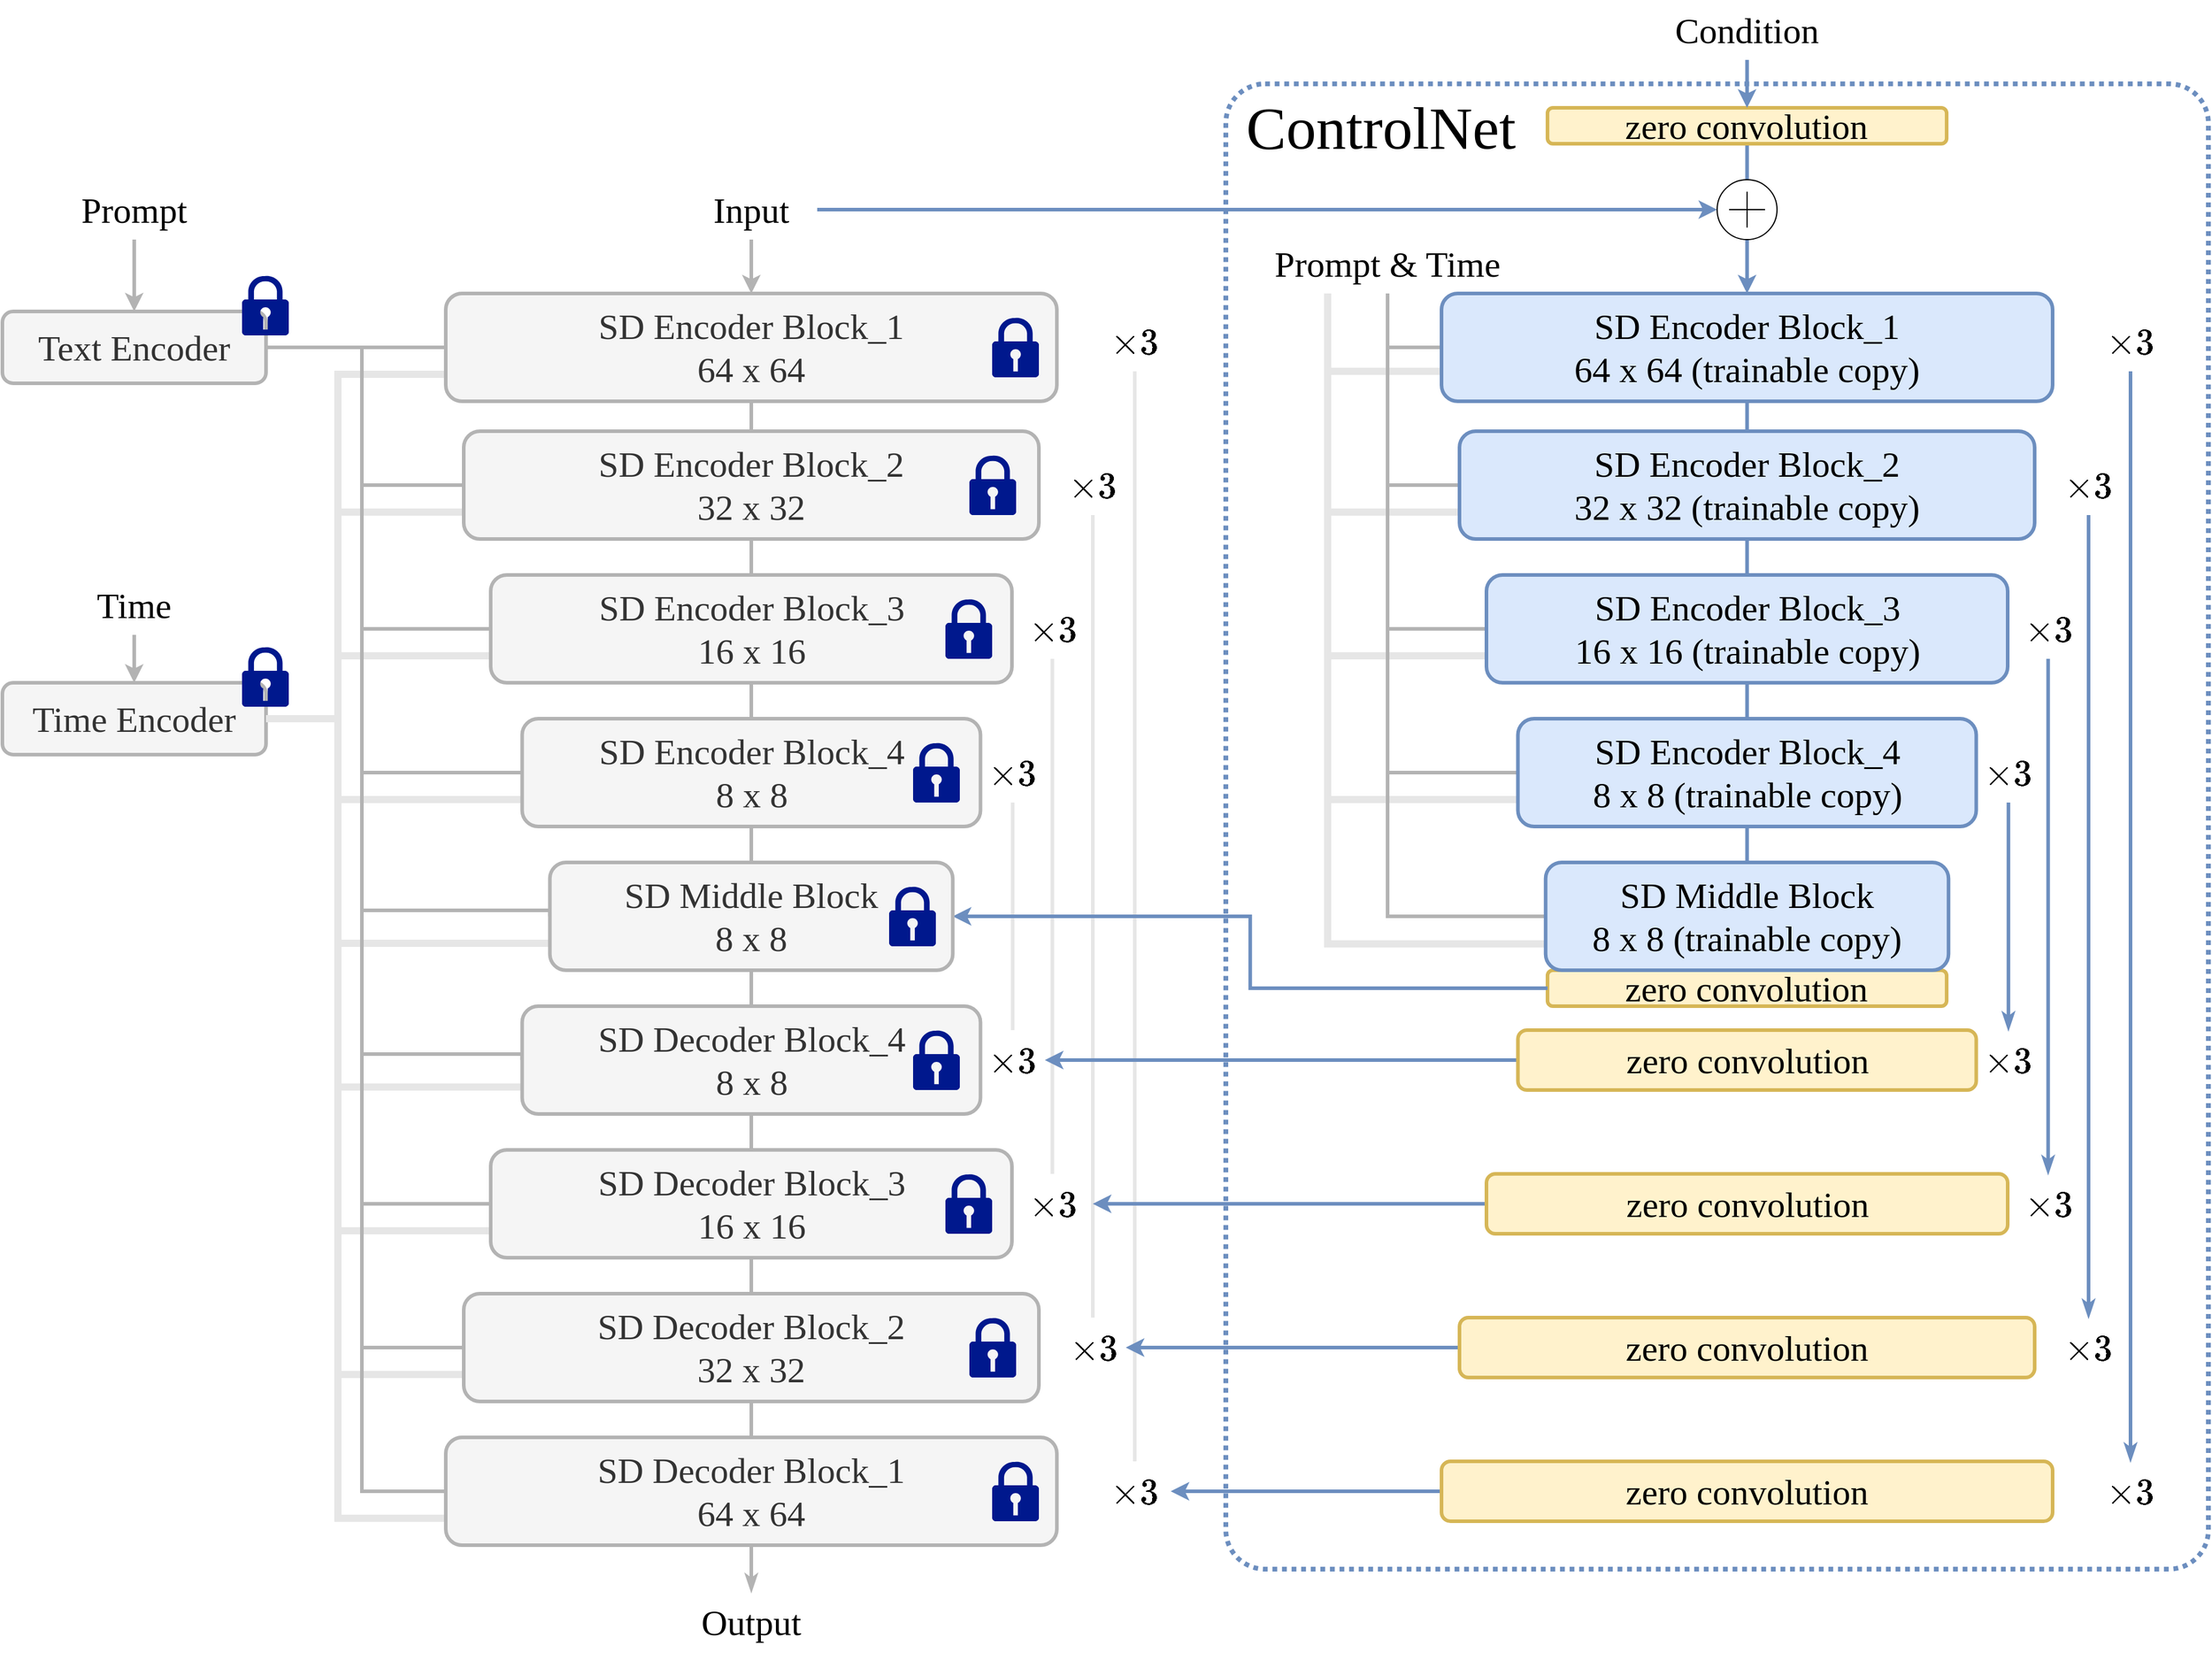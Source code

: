 <mxfile version="21.5.0" type="google" pages="4">
  <diagram name="controlnet-in-stable-diffusion" id="Isco8Q5WnUq6poNQ_dvE">
    <mxGraphModel grid="1" page="1" gridSize="10" guides="1" tooltips="1" connect="1" arrows="1" fold="1" pageScale="1" pageWidth="827" pageHeight="1169" math="1" shadow="0">
      <root>
        <mxCell id="0" />
        <mxCell id="1" parent="0" />
        <mxCell id="ooGf7dzvASG-FYTZT6tG-165" value="ControlNet" style="rounded=1;whiteSpace=wrap;html=1;fillColor=none;strokeColor=#6c8ebf;strokeWidth=4;dashed=1;dashPattern=1 1;arcSize=4;align=left;verticalAlign=top;fontSize=50;fontFamily=Times New Roman;spacingLeft=15;" vertex="1" parent="1">
          <mxGeometry x="960" y="-140" width="820" height="1240" as="geometry" />
        </mxCell>
        <mxCell id="ooGf7dzvASG-FYTZT6tG-140" value="&lt;font style=&quot;font-size: 30px;&quot; face=&quot;Times New Roman&quot;&gt;zero convolution&lt;br&gt;&lt;/font&gt;" style="rounded=1;whiteSpace=wrap;html=1;fillColor=#fff2cc;strokeColor=#d6b656;strokeWidth=3;" vertex="1" parent="1">
          <mxGeometry x="1228.45" y="600" width="333.12" height="30" as="geometry" />
        </mxCell>
        <mxCell id="ooGf7dzvASG-FYTZT6tG-50" style="edgeStyle=orthogonalEdgeStyle;rounded=0;orthogonalLoop=1;jettySize=auto;html=1;exitX=0;exitY=0.75;exitDx=0;exitDy=0;entryX=1;entryY=0.5;entryDx=0;entryDy=0;strokeWidth=6;strokeColor=#E6E6E6;endArrow=none;endFill=0;" edge="1" parent="1" source="ooGf7dzvASG-FYTZT6tG-11" target="ooGf7dzvASG-FYTZT6tG-3">
          <mxGeometry relative="1" as="geometry">
            <mxPoint x="319" y="113" as="sourcePoint" />
            <mxPoint x="169" y="400" as="targetPoint" />
            <Array as="points">
              <mxPoint x="219" y="218" />
              <mxPoint x="219" y="390" />
            </Array>
          </mxGeometry>
        </mxCell>
        <mxCell id="ooGf7dzvASG-FYTZT6tG-29" style="edgeStyle=orthogonalEdgeStyle;rounded=0;orthogonalLoop=1;jettySize=auto;html=1;exitX=1;exitY=0.5;exitDx=0;exitDy=0;entryX=0;entryY=0.5;entryDx=0;entryDy=0;endArrow=none;endFill=0;strokeWidth=3;strokeColor=#B3B3B3;" edge="1" parent="1" source="ooGf7dzvASG-FYTZT6tG-1" target="ooGf7dzvASG-FYTZT6tG-9">
          <mxGeometry relative="1" as="geometry" />
        </mxCell>
        <mxCell id="ooGf7dzvASG-FYTZT6tG-1" value="&lt;font style=&quot;font-size: 30px;&quot; face=&quot;Times New Roman&quot;&gt;Text Encoder&lt;/font&gt;" style="rounded=1;whiteSpace=wrap;html=1;fillColor=#f5f5f5;fontColor=#333333;strokeColor=#B3B3B3;strokeWidth=3;" vertex="1" parent="1">
          <mxGeometry x="-61" y="50" width="220" height="60" as="geometry" />
        </mxCell>
        <mxCell id="ooGf7dzvASG-FYTZT6tG-2" value="" style="sketch=0;aspect=fixed;pointerEvents=1;shadow=0;dashed=0;html=1;strokeColor=none;labelPosition=center;verticalLabelPosition=bottom;verticalAlign=top;align=center;fillColor=#00188D;shape=mxgraph.mscae.enterprise.lock" vertex="1" parent="1">
          <mxGeometry x="139" y="20" width="39" height="50" as="geometry" />
        </mxCell>
        <mxCell id="ooGf7dzvASG-FYTZT6tG-3" value="&lt;font style=&quot;font-size: 30px;&quot; face=&quot;Times New Roman&quot;&gt;Time Encoder&lt;/font&gt;" style="rounded=1;whiteSpace=wrap;html=1;fillColor=#f5f5f5;fontColor=#333333;strokeColor=#B3B3B3;strokeWidth=3;" vertex="1" parent="1">
          <mxGeometry x="-61" y="360" width="220" height="60" as="geometry" />
        </mxCell>
        <mxCell id="ooGf7dzvASG-FYTZT6tG-4" value="" style="sketch=0;aspect=fixed;pointerEvents=1;shadow=0;dashed=0;html=1;strokeColor=none;labelPosition=center;verticalLabelPosition=bottom;verticalAlign=top;align=center;fillColor=#00188D;shape=mxgraph.mscae.enterprise.lock" vertex="1" parent="1">
          <mxGeometry x="139" y="330" width="39" height="50" as="geometry" />
        </mxCell>
        <mxCell id="ooGf7dzvASG-FYTZT6tG-6" style="edgeStyle=orthogonalEdgeStyle;rounded=0;orthogonalLoop=1;jettySize=auto;html=1;strokeColor=#B3B3B3;strokeWidth=3;" edge="1" parent="1" source="ooGf7dzvASG-FYTZT6tG-5" target="ooGf7dzvASG-FYTZT6tG-3">
          <mxGeometry relative="1" as="geometry" />
        </mxCell>
        <mxCell id="ooGf7dzvASG-FYTZT6tG-5" value="&lt;font style=&quot;font-size: 30px;&quot; face=&quot;Times New Roman&quot;&gt;Time&lt;/font&gt;" style="text;html=1;strokeColor=none;fillColor=none;align=center;verticalAlign=middle;whiteSpace=wrap;rounded=0;" vertex="1" parent="1">
          <mxGeometry x="4" y="270" width="90" height="50" as="geometry" />
        </mxCell>
        <mxCell id="ooGf7dzvASG-FYTZT6tG-7" value="&lt;font style=&quot;font-size: 30px;&quot; face=&quot;Times New Roman&quot;&gt;Prompt&lt;/font&gt;" style="text;html=1;strokeColor=none;fillColor=none;align=center;verticalAlign=middle;whiteSpace=wrap;rounded=0;" vertex="1" parent="1">
          <mxGeometry x="-6" y="-60" width="110" height="50" as="geometry" />
        </mxCell>
        <mxCell id="ooGf7dzvASG-FYTZT6tG-8" style="edgeStyle=orthogonalEdgeStyle;rounded=0;orthogonalLoop=1;jettySize=auto;html=1;entryX=0.5;entryY=0;entryDx=0;entryDy=0;strokeWidth=3;strokeColor=#B3B3B3;" edge="1" parent="1" source="ooGf7dzvASG-FYTZT6tG-7" target="ooGf7dzvASG-FYTZT6tG-1">
          <mxGeometry relative="1" as="geometry">
            <mxPoint x="59" y="320" as="sourcePoint" />
            <mxPoint x="59" y="370" as="targetPoint" />
          </mxGeometry>
        </mxCell>
        <mxCell id="ooGf7dzvASG-FYTZT6tG-38" style="edgeStyle=orthogonalEdgeStyle;rounded=0;orthogonalLoop=1;jettySize=auto;html=1;exitX=0.5;exitY=1;exitDx=0;exitDy=0;entryX=0.5;entryY=0;entryDx=0;entryDy=0;endArrow=none;endFill=0;strokeColor=#B3B3B3;strokeWidth=3;" edge="1" parent="1" source="ooGf7dzvASG-FYTZT6tG-9" target="ooGf7dzvASG-FYTZT6tG-11">
          <mxGeometry relative="1" as="geometry" />
        </mxCell>
        <mxCell id="ooGf7dzvASG-FYTZT6tG-49" style="edgeStyle=orthogonalEdgeStyle;rounded=0;orthogonalLoop=1;jettySize=auto;html=1;exitX=0;exitY=0.75;exitDx=0;exitDy=0;entryX=1;entryY=0.5;entryDx=0;entryDy=0;strokeWidth=6;strokeColor=#E6E6E6;endArrow=none;endFill=0;" edge="1" parent="1" source="ooGf7dzvASG-FYTZT6tG-9" target="ooGf7dzvASG-FYTZT6tG-3">
          <mxGeometry relative="1" as="geometry">
            <Array as="points">
              <mxPoint x="219" y="103" />
              <mxPoint x="219" y="390" />
            </Array>
          </mxGeometry>
        </mxCell>
        <mxCell id="ooGf7dzvASG-FYTZT6tG-28" value="&lt;font style=&quot;font-size: 30px;&quot; face=&quot;Times New Roman&quot;&gt;Output&lt;/font&gt;" style="text;html=1;strokeColor=none;fillColor=none;align=center;verticalAlign=middle;whiteSpace=wrap;rounded=0;" vertex="1" parent="1">
          <mxGeometry x="519.01" y="1119" width="90" height="50" as="geometry" />
        </mxCell>
        <mxCell id="ooGf7dzvASG-FYTZT6tG-30" style="edgeStyle=orthogonalEdgeStyle;rounded=0;orthogonalLoop=1;jettySize=auto;html=1;exitX=1;exitY=0.5;exitDx=0;exitDy=0;entryX=0;entryY=0.5;entryDx=0;entryDy=0;endArrow=none;endFill=0;strokeWidth=3;strokeColor=#B3B3B3;" edge="1" parent="1" source="ooGf7dzvASG-FYTZT6tG-1" target="ooGf7dzvASG-FYTZT6tG-11">
          <mxGeometry relative="1" as="geometry">
            <mxPoint x="169" y="90" as="sourcePoint" />
            <mxPoint x="319" y="90" as="targetPoint" />
            <Array as="points">
              <mxPoint x="239" y="80" />
              <mxPoint x="239" y="195" />
            </Array>
          </mxGeometry>
        </mxCell>
        <mxCell id="ooGf7dzvASG-FYTZT6tG-31" style="edgeStyle=orthogonalEdgeStyle;rounded=0;orthogonalLoop=1;jettySize=auto;html=1;exitX=1;exitY=0.5;exitDx=0;exitDy=0;entryX=0;entryY=0.5;entryDx=0;entryDy=0;endArrow=none;endFill=0;strokeWidth=3;strokeColor=#B3B3B3;" edge="1" parent="1" source="ooGf7dzvASG-FYTZT6tG-1" target="ooGf7dzvASG-FYTZT6tG-13">
          <mxGeometry relative="1" as="geometry">
            <mxPoint x="179" y="100" as="sourcePoint" />
            <mxPoint x="329" y="100" as="targetPoint" />
            <Array as="points">
              <mxPoint x="239" y="80" />
              <mxPoint x="239" y="315" />
            </Array>
          </mxGeometry>
        </mxCell>
        <mxCell id="ooGf7dzvASG-FYTZT6tG-32" style="edgeStyle=orthogonalEdgeStyle;rounded=0;orthogonalLoop=1;jettySize=auto;html=1;exitX=1;exitY=0.5;exitDx=0;exitDy=0;entryX=0;entryY=0.5;entryDx=0;entryDy=0;endArrow=none;endFill=0;strokeWidth=3;strokeColor=#B3B3B3;" edge="1" parent="1" source="ooGf7dzvASG-FYTZT6tG-1" target="ooGf7dzvASG-FYTZT6tG-15">
          <mxGeometry relative="1" as="geometry">
            <mxPoint x="189" y="110" as="sourcePoint" />
            <mxPoint x="339" y="110" as="targetPoint" />
            <Array as="points">
              <mxPoint x="239" y="80" />
              <mxPoint x="239" y="435" />
            </Array>
          </mxGeometry>
        </mxCell>
        <mxCell id="ooGf7dzvASG-FYTZT6tG-33" style="edgeStyle=orthogonalEdgeStyle;rounded=0;orthogonalLoop=1;jettySize=auto;html=1;exitX=1;exitY=0.5;exitDx=0;exitDy=0;entryX=0;entryY=0.5;entryDx=0;entryDy=0;endArrow=none;endFill=0;strokeWidth=3;strokeColor=#B3B3B3;" edge="1" parent="1" source="ooGf7dzvASG-FYTZT6tG-1" target="ooGf7dzvASG-FYTZT6tG-17">
          <mxGeometry relative="1" as="geometry">
            <mxPoint x="169" y="90" as="sourcePoint" />
            <mxPoint x="383" y="445" as="targetPoint" />
            <Array as="points">
              <mxPoint x="239" y="80" />
              <mxPoint x="239" y="550" />
              <mxPoint x="396" y="550" />
            </Array>
          </mxGeometry>
        </mxCell>
        <mxCell id="ooGf7dzvASG-FYTZT6tG-34" style="edgeStyle=orthogonalEdgeStyle;rounded=0;orthogonalLoop=1;jettySize=auto;html=1;entryX=0;entryY=0.5;entryDx=0;entryDy=0;endArrow=none;endFill=0;strokeWidth=3;strokeColor=#B3B3B3;exitX=1;exitY=0.5;exitDx=0;exitDy=0;" edge="1" parent="1" source="ooGf7dzvASG-FYTZT6tG-1" target="ooGf7dzvASG-FYTZT6tG-19">
          <mxGeometry relative="1" as="geometry">
            <mxPoint x="139" y="180" as="sourcePoint" />
            <mxPoint x="393" y="455" as="targetPoint" />
            <Array as="points">
              <mxPoint x="239" y="80" />
              <mxPoint x="239" y="670" />
              <mxPoint x="373" y="670" />
            </Array>
          </mxGeometry>
        </mxCell>
        <mxCell id="ooGf7dzvASG-FYTZT6tG-35" style="edgeStyle=orthogonalEdgeStyle;rounded=0;orthogonalLoop=1;jettySize=auto;html=1;exitX=1;exitY=0.5;exitDx=0;exitDy=0;entryX=0;entryY=0.5;entryDx=0;entryDy=0;endArrow=none;endFill=0;strokeWidth=3;strokeColor=#B3B3B3;" edge="1" parent="1" source="ooGf7dzvASG-FYTZT6tG-1" target="ooGf7dzvASG-FYTZT6tG-21">
          <mxGeometry relative="1" as="geometry">
            <mxPoint x="189" y="110" as="sourcePoint" />
            <mxPoint x="403" y="465" as="targetPoint" />
            <Array as="points">
              <mxPoint x="239" y="80" />
              <mxPoint x="239" y="795" />
            </Array>
          </mxGeometry>
        </mxCell>
        <mxCell id="ooGf7dzvASG-FYTZT6tG-36" style="edgeStyle=orthogonalEdgeStyle;rounded=0;orthogonalLoop=1;jettySize=auto;html=1;exitX=1;exitY=0.5;exitDx=0;exitDy=0;entryX=0;entryY=0.5;entryDx=0;entryDy=0;endArrow=none;endFill=0;strokeWidth=3;strokeColor=#B3B3B3;" edge="1" parent="1" source="ooGf7dzvASG-FYTZT6tG-1" target="ooGf7dzvASG-FYTZT6tG-22">
          <mxGeometry relative="1" as="geometry">
            <mxPoint x="199" y="120" as="sourcePoint" />
            <mxPoint x="413" y="475" as="targetPoint" />
            <Array as="points">
              <mxPoint x="239" y="80" />
              <mxPoint x="239" y="915" />
            </Array>
          </mxGeometry>
        </mxCell>
        <mxCell id="ooGf7dzvASG-FYTZT6tG-39" style="edgeStyle=orthogonalEdgeStyle;rounded=0;orthogonalLoop=1;jettySize=auto;html=1;exitX=0.5;exitY=0;exitDx=0;exitDy=0;entryX=0.5;entryY=1;entryDx=0;entryDy=0;endArrow=none;endFill=0;strokeColor=#B3B3B3;strokeWidth=3;" edge="1" parent="1" source="ooGf7dzvASG-FYTZT6tG-13" target="ooGf7dzvASG-FYTZT6tG-11">
          <mxGeometry relative="1" as="geometry">
            <mxPoint x="574" y="135" as="sourcePoint" />
            <mxPoint x="574" y="160" as="targetPoint" />
          </mxGeometry>
        </mxCell>
        <mxCell id="ooGf7dzvASG-FYTZT6tG-40" style="edgeStyle=orthogonalEdgeStyle;rounded=0;orthogonalLoop=1;jettySize=auto;html=1;exitX=0.5;exitY=0;exitDx=0;exitDy=0;entryX=0.5;entryY=1;entryDx=0;entryDy=0;endArrow=none;endFill=0;strokeColor=#B3B3B3;strokeWidth=3;" edge="1" parent="1" source="ooGf7dzvASG-FYTZT6tG-15" target="ooGf7dzvASG-FYTZT6tG-13">
          <mxGeometry relative="1" as="geometry">
            <mxPoint x="574" y="280" as="sourcePoint" />
            <mxPoint x="574" y="250" as="targetPoint" />
          </mxGeometry>
        </mxCell>
        <mxCell id="ooGf7dzvASG-FYTZT6tG-41" style="edgeStyle=orthogonalEdgeStyle;rounded=0;orthogonalLoop=1;jettySize=auto;html=1;exitX=0.5;exitY=0;exitDx=0;exitDy=0;entryX=0.5;entryY=1;entryDx=0;entryDy=0;endArrow=none;endFill=0;strokeColor=#B3B3B3;strokeWidth=3;" edge="1" parent="1" source="ooGf7dzvASG-FYTZT6tG-17" target="ooGf7dzvASG-FYTZT6tG-15">
          <mxGeometry relative="1" as="geometry">
            <mxPoint x="574" y="400" as="sourcePoint" />
            <mxPoint x="574" y="370" as="targetPoint" />
          </mxGeometry>
        </mxCell>
        <mxCell id="ooGf7dzvASG-FYTZT6tG-42" style="edgeStyle=orthogonalEdgeStyle;rounded=0;orthogonalLoop=1;jettySize=auto;html=1;exitX=0.5;exitY=0;exitDx=0;exitDy=0;entryX=0.5;entryY=1;entryDx=0;entryDy=0;endArrow=none;endFill=0;strokeColor=#B3B3B3;strokeWidth=3;" edge="1" parent="1" source="ooGf7dzvASG-FYTZT6tG-19" target="ooGf7dzvASG-FYTZT6tG-17">
          <mxGeometry relative="1" as="geometry">
            <mxPoint x="574" y="520" as="sourcePoint" />
            <mxPoint x="574" y="490" as="targetPoint" />
          </mxGeometry>
        </mxCell>
        <mxCell id="ooGf7dzvASG-FYTZT6tG-43" style="edgeStyle=orthogonalEdgeStyle;rounded=0;orthogonalLoop=1;jettySize=auto;html=1;exitX=0.5;exitY=0;exitDx=0;exitDy=0;entryX=0.5;entryY=1;entryDx=0;entryDy=0;endArrow=none;endFill=0;strokeColor=#B3B3B3;strokeWidth=3;" edge="1" parent="1" source="ooGf7dzvASG-FYTZT6tG-21" target="ooGf7dzvASG-FYTZT6tG-19">
          <mxGeometry relative="1" as="geometry">
            <mxPoint x="574" y="640" as="sourcePoint" />
            <mxPoint x="574" y="610" as="targetPoint" />
          </mxGeometry>
        </mxCell>
        <mxCell id="ooGf7dzvASG-FYTZT6tG-44" style="edgeStyle=orthogonalEdgeStyle;rounded=0;orthogonalLoop=1;jettySize=auto;html=1;exitX=0.5;exitY=0;exitDx=0;exitDy=0;entryX=0.5;entryY=1;entryDx=0;entryDy=0;endArrow=none;endFill=0;strokeColor=#B3B3B3;strokeWidth=3;" edge="1" parent="1" source="ooGf7dzvASG-FYTZT6tG-22" target="ooGf7dzvASG-FYTZT6tG-21">
          <mxGeometry relative="1" as="geometry">
            <mxPoint x="574" y="760" as="sourcePoint" />
            <mxPoint x="574" y="730" as="targetPoint" />
          </mxGeometry>
        </mxCell>
        <mxCell id="ooGf7dzvASG-FYTZT6tG-45" style="edgeStyle=orthogonalEdgeStyle;rounded=0;orthogonalLoop=1;jettySize=auto;html=1;exitX=0.5;exitY=0;exitDx=0;exitDy=0;entryX=0.5;entryY=1;entryDx=0;entryDy=0;endArrow=none;endFill=0;strokeColor=#B3B3B3;strokeWidth=3;" edge="1" parent="1" source="ooGf7dzvASG-FYTZT6tG-23" target="ooGf7dzvASG-FYTZT6tG-22">
          <mxGeometry relative="1" as="geometry">
            <mxPoint x="574" y="880" as="sourcePoint" />
            <mxPoint x="574" y="850" as="targetPoint" />
          </mxGeometry>
        </mxCell>
        <mxCell id="ooGf7dzvASG-FYTZT6tG-46" style="edgeStyle=orthogonalEdgeStyle;rounded=0;orthogonalLoop=1;jettySize=auto;html=1;exitX=0.5;exitY=0;exitDx=0;exitDy=0;entryX=0.5;entryY=1;entryDx=0;entryDy=0;endArrow=none;endFill=0;strokeColor=#B3B3B3;strokeWidth=3;startArrow=classicThin;startFill=1;" edge="1" parent="1" source="ooGf7dzvASG-FYTZT6tG-28" target="ooGf7dzvASG-FYTZT6tG-23">
          <mxGeometry relative="1" as="geometry">
            <mxPoint x="574" y="1000" as="sourcePoint" />
            <mxPoint x="574" y="970" as="targetPoint" />
          </mxGeometry>
        </mxCell>
        <mxCell id="ooGf7dzvASG-FYTZT6tG-48" style="edgeStyle=orthogonalEdgeStyle;rounded=0;orthogonalLoop=1;jettySize=auto;html=1;exitX=0.5;exitY=1;exitDx=0;exitDy=0;entryX=0.5;entryY=0;entryDx=0;entryDy=0;strokeColor=#B3B3B3;strokeWidth=3;" edge="1" parent="1" source="ooGf7dzvASG-FYTZT6tG-47" target="ooGf7dzvASG-FYTZT6tG-9">
          <mxGeometry relative="1" as="geometry" />
        </mxCell>
        <mxCell id="ooGf7dzvASG-FYTZT6tG-151" style="edgeStyle=orthogonalEdgeStyle;rounded=0;orthogonalLoop=1;jettySize=auto;html=1;exitX=1;exitY=0.5;exitDx=0;exitDy=0;entryX=0;entryY=0.5;entryDx=0;entryDy=0;entryPerimeter=0;fillColor=#dae8fc;strokeColor=#6c8ebf;strokeWidth=3;" edge="1" parent="1" source="ooGf7dzvASG-FYTZT6tG-47" target="ooGf7dzvASG-FYTZT6tG-149">
          <mxGeometry relative="1" as="geometry" />
        </mxCell>
        <mxCell id="ooGf7dzvASG-FYTZT6tG-47" value="&lt;font style=&quot;font-size: 30px;&quot; face=&quot;Times New Roman&quot;&gt;Input&lt;/font&gt;" style="text;html=1;strokeColor=none;fillColor=none;align=center;verticalAlign=middle;whiteSpace=wrap;rounded=0;" vertex="1" parent="1">
          <mxGeometry x="509" y="-60" width="110" height="50" as="geometry" />
        </mxCell>
        <mxCell id="ooGf7dzvASG-FYTZT6tG-51" style="edgeStyle=orthogonalEdgeStyle;rounded=0;orthogonalLoop=1;jettySize=auto;html=1;exitX=0;exitY=0.75;exitDx=0;exitDy=0;entryX=1;entryY=0.5;entryDx=0;entryDy=0;strokeWidth=6;strokeColor=#E6E6E6;endArrow=none;endFill=0;" edge="1" parent="1" source="ooGf7dzvASG-FYTZT6tG-13" target="ooGf7dzvASG-FYTZT6tG-3">
          <mxGeometry relative="1" as="geometry">
            <mxPoint x="334" y="228" as="sourcePoint" />
            <mxPoint x="169" y="400" as="targetPoint" />
            <Array as="points">
              <mxPoint x="219" y="338" />
              <mxPoint x="219" y="390" />
            </Array>
          </mxGeometry>
        </mxCell>
        <mxCell id="ooGf7dzvASG-FYTZT6tG-52" style="edgeStyle=orthogonalEdgeStyle;rounded=0;orthogonalLoop=1;jettySize=auto;html=1;exitX=0;exitY=0.75;exitDx=0;exitDy=0;entryX=1;entryY=0.5;entryDx=0;entryDy=0;strokeWidth=6;strokeColor=#E6E6E6;endArrow=none;endFill=0;" edge="1" parent="1" source="ooGf7dzvASG-FYTZT6tG-15" target="ooGf7dzvASG-FYTZT6tG-3">
          <mxGeometry relative="1" as="geometry">
            <mxPoint x="357" y="348" as="sourcePoint" />
            <mxPoint x="169" y="400" as="targetPoint" />
            <Array as="points">
              <mxPoint x="219" y="458" />
              <mxPoint x="219" y="390" />
            </Array>
          </mxGeometry>
        </mxCell>
        <mxCell id="ooGf7dzvASG-FYTZT6tG-53" style="edgeStyle=orthogonalEdgeStyle;rounded=0;orthogonalLoop=1;jettySize=auto;html=1;exitX=0;exitY=0.75;exitDx=0;exitDy=0;entryX=1;entryY=0.5;entryDx=0;entryDy=0;strokeWidth=6;strokeColor=#E6E6E6;endArrow=none;endFill=0;" edge="1" parent="1" source="ooGf7dzvASG-FYTZT6tG-17" target="ooGf7dzvASG-FYTZT6tG-3">
          <mxGeometry relative="1" as="geometry">
            <mxPoint x="367" y="358" as="sourcePoint" />
            <mxPoint x="179" y="410" as="targetPoint" />
            <Array as="points">
              <mxPoint x="219" y="578" />
              <mxPoint x="219" y="390" />
            </Array>
          </mxGeometry>
        </mxCell>
        <mxCell id="ooGf7dzvASG-FYTZT6tG-54" style="edgeStyle=orthogonalEdgeStyle;rounded=0;orthogonalLoop=1;jettySize=auto;html=1;exitX=0;exitY=0.75;exitDx=0;exitDy=0;entryX=1;entryY=0.5;entryDx=0;entryDy=0;strokeWidth=6;strokeColor=#E6E6E6;endArrow=none;endFill=0;" edge="1" parent="1" source="ooGf7dzvASG-FYTZT6tG-19" target="ooGf7dzvASG-FYTZT6tG-3">
          <mxGeometry relative="1" as="geometry">
            <mxPoint x="377" y="368" as="sourcePoint" />
            <mxPoint x="189" y="420" as="targetPoint" />
            <Array as="points">
              <mxPoint x="219" y="698" />
              <mxPoint x="219" y="390" />
            </Array>
          </mxGeometry>
        </mxCell>
        <mxCell id="ooGf7dzvASG-FYTZT6tG-55" style="edgeStyle=orthogonalEdgeStyle;rounded=0;orthogonalLoop=1;jettySize=auto;html=1;exitX=0;exitY=0.75;exitDx=0;exitDy=0;entryX=1;entryY=0.5;entryDx=0;entryDy=0;strokeWidth=6;strokeColor=#E6E6E6;endArrow=none;endFill=0;" edge="1" parent="1" source="ooGf7dzvASG-FYTZT6tG-21" target="ooGf7dzvASG-FYTZT6tG-3">
          <mxGeometry relative="1" as="geometry">
            <mxPoint x="387" y="378" as="sourcePoint" />
            <mxPoint x="199" y="430" as="targetPoint" />
            <Array as="points">
              <mxPoint x="219" y="818" />
              <mxPoint x="219" y="390" />
            </Array>
          </mxGeometry>
        </mxCell>
        <mxCell id="ooGf7dzvASG-FYTZT6tG-56" style="edgeStyle=orthogonalEdgeStyle;rounded=0;orthogonalLoop=1;jettySize=auto;html=1;exitX=0;exitY=0.75;exitDx=0;exitDy=0;entryX=1;entryY=0.5;entryDx=0;entryDy=0;strokeWidth=6;strokeColor=#E6E6E6;endArrow=none;endFill=0;" edge="1" parent="1" source="ooGf7dzvASG-FYTZT6tG-22" target="ooGf7dzvASG-FYTZT6tG-3">
          <mxGeometry relative="1" as="geometry">
            <mxPoint x="357" y="828" as="sourcePoint" />
            <mxPoint x="169" y="400" as="targetPoint" />
            <Array as="points">
              <mxPoint x="219" y="938" />
              <mxPoint x="219" y="390" />
            </Array>
          </mxGeometry>
        </mxCell>
        <mxCell id="ooGf7dzvASG-FYTZT6tG-57" style="edgeStyle=orthogonalEdgeStyle;rounded=0;orthogonalLoop=1;jettySize=auto;html=1;exitX=0;exitY=0.75;exitDx=0;exitDy=0;entryX=1;entryY=0.5;entryDx=0;entryDy=0;strokeWidth=6;strokeColor=#E6E6E6;endArrow=none;endFill=0;" edge="1" parent="1" source="ooGf7dzvASG-FYTZT6tG-23" target="ooGf7dzvASG-FYTZT6tG-3">
          <mxGeometry relative="1" as="geometry">
            <mxPoint x="367" y="838" as="sourcePoint" />
            <mxPoint x="179" y="410" as="targetPoint" />
            <Array as="points">
              <mxPoint x="219" y="1058" />
              <mxPoint x="219" y="390" />
            </Array>
          </mxGeometry>
        </mxCell>
        <mxCell id="ooGf7dzvASG-FYTZT6tG-37" style="edgeStyle=orthogonalEdgeStyle;rounded=0;orthogonalLoop=1;jettySize=auto;html=1;exitX=1;exitY=0.5;exitDx=0;exitDy=0;entryX=0;entryY=0.5;entryDx=0;entryDy=0;endArrow=none;endFill=0;strokeWidth=3;strokeColor=#B3B3B3;" edge="1" parent="1" source="ooGf7dzvASG-FYTZT6tG-1" target="ooGf7dzvASG-FYTZT6tG-23">
          <mxGeometry relative="1" as="geometry">
            <mxPoint x="209" y="130" as="sourcePoint" />
            <mxPoint x="423" y="485" as="targetPoint" />
            <Array as="points">
              <mxPoint x="239" y="80" />
              <mxPoint x="239" y="1035" />
            </Array>
          </mxGeometry>
        </mxCell>
        <mxCell id="ooGf7dzvASG-FYTZT6tG-69" style="edgeStyle=orthogonalEdgeStyle;rounded=0;orthogonalLoop=1;jettySize=auto;html=1;exitX=0.5;exitY=1;exitDx=0;exitDy=0;entryX=0.5;entryY=0;entryDx=0;entryDy=0;strokeWidth=3;strokeColor=#E6E6E6;endArrow=none;endFill=0;" edge="1" parent="1" source="ooGf7dzvASG-FYTZT6tG-58" target="ooGf7dzvASG-FYTZT6tG-68">
          <mxGeometry relative="1" as="geometry" />
        </mxCell>
        <mxCell id="ooGf7dzvASG-FYTZT6tG-58" value="&lt;font style=&quot;font-size: 30px;&quot; face=&quot;Times New Roman&quot;&gt;$$\times 3$$&lt;/font&gt;" style="text;html=1;strokeColor=none;fillColor=none;align=center;verticalAlign=middle;whiteSpace=wrap;rounded=0;" vertex="1" parent="1">
          <mxGeometry x="839" y="50" width="89.99" height="50" as="geometry" />
        </mxCell>
        <mxCell id="ooGf7dzvASG-FYTZT6tG-70" style="edgeStyle=orthogonalEdgeStyle;rounded=0;orthogonalLoop=1;jettySize=auto;html=1;exitX=0.5;exitY=1;exitDx=0;exitDy=0;strokeWidth=3;strokeColor=#E6E6E6;endArrow=none;endFill=0;" edge="1" parent="1" source="ooGf7dzvASG-FYTZT6tG-62" target="ooGf7dzvASG-FYTZT6tG-67">
          <mxGeometry relative="1" as="geometry" />
        </mxCell>
        <mxCell id="ooGf7dzvASG-FYTZT6tG-62" value="&lt;font style=&quot;font-size: 30px;&quot; face=&quot;Times New Roman&quot;&gt;$$\times 3$$&lt;/font&gt;" style="text;html=1;strokeColor=none;fillColor=none;align=center;verticalAlign=middle;whiteSpace=wrap;rounded=0;" vertex="1" parent="1">
          <mxGeometry x="804" y="170" width="89.99" height="50" as="geometry" />
        </mxCell>
        <mxCell id="ooGf7dzvASG-FYTZT6tG-63" value="&lt;font style=&quot;font-size: 30px;&quot; face=&quot;Times New Roman&quot;&gt;$$\times 3$$&lt;/font&gt;" style="text;html=1;strokeColor=none;fillColor=none;align=center;verticalAlign=middle;whiteSpace=wrap;rounded=0;" vertex="1" parent="1">
          <mxGeometry x="781.5" y="290" width="67.5" height="50" as="geometry" />
        </mxCell>
        <mxCell id="ooGf7dzvASG-FYTZT6tG-64" value="&lt;font style=&quot;font-size: 30px;&quot; face=&quot;Times New Roman&quot;&gt;$$\times 3$$&lt;/font&gt;" style="text;html=1;strokeColor=none;fillColor=none;align=center;verticalAlign=middle;whiteSpace=wrap;rounded=0;" vertex="1" parent="1">
          <mxGeometry x="755.25" y="410" width="53.75" height="50" as="geometry" />
        </mxCell>
        <mxCell id="ooGf7dzvASG-FYTZT6tG-65" value="&lt;font style=&quot;font-size: 30px;&quot; face=&quot;Times New Roman&quot;&gt;$$\times 3$$&lt;/font&gt;" style="text;html=1;strokeColor=none;fillColor=none;align=center;verticalAlign=middle;whiteSpace=wrap;rounded=0;" vertex="1" parent="1">
          <mxGeometry x="755.25" y="650" width="53.75" height="50" as="geometry" />
        </mxCell>
        <mxCell id="ooGf7dzvASG-FYTZT6tG-67" value="&lt;font style=&quot;font-size: 30px;&quot; face=&quot;Times New Roman&quot;&gt;$$\times 3$$&lt;/font&gt;" style="text;html=1;strokeColor=none;fillColor=none;align=center;verticalAlign=middle;whiteSpace=wrap;rounded=0;" vertex="1" parent="1">
          <mxGeometry x="821.5" y="890" width="55" height="50" as="geometry" />
        </mxCell>
        <mxCell id="ooGf7dzvASG-FYTZT6tG-68" value="&lt;font style=&quot;font-size: 30px;&quot; face=&quot;Times New Roman&quot;&gt;$$\times 3$$&lt;/font&gt;" style="text;html=1;strokeColor=none;fillColor=none;align=center;verticalAlign=middle;whiteSpace=wrap;rounded=0;" vertex="1" parent="1">
          <mxGeometry x="854" y="1010" width="60" height="50" as="geometry" />
        </mxCell>
        <mxCell id="ooGf7dzvASG-FYTZT6tG-71" value="&lt;font style=&quot;font-size: 30px;&quot; face=&quot;Times New Roman&quot;&gt;$$\times 3$$&lt;/font&gt;" style="text;html=1;strokeColor=none;fillColor=none;align=center;verticalAlign=middle;whiteSpace=wrap;rounded=0;" vertex="1" parent="1">
          <mxGeometry x="781.5" y="770" width="67.5" height="50" as="geometry" />
        </mxCell>
        <mxCell id="ooGf7dzvASG-FYTZT6tG-72" style="edgeStyle=orthogonalEdgeStyle;rounded=0;orthogonalLoop=1;jettySize=auto;html=1;exitX=0.5;exitY=1;exitDx=0;exitDy=0;strokeWidth=3;strokeColor=#E6E6E6;endArrow=none;endFill=0;entryX=0.5;entryY=0;entryDx=0;entryDy=0;" edge="1" parent="1" source="ooGf7dzvASG-FYTZT6tG-63" target="ooGf7dzvASG-FYTZT6tG-71">
          <mxGeometry relative="1" as="geometry">
            <mxPoint x="859" y="230" as="sourcePoint" />
            <mxPoint x="859" y="900" as="targetPoint" />
          </mxGeometry>
        </mxCell>
        <mxCell id="ooGf7dzvASG-FYTZT6tG-73" style="edgeStyle=orthogonalEdgeStyle;rounded=0;orthogonalLoop=1;jettySize=auto;html=1;exitX=0.5;exitY=1;exitDx=0;exitDy=0;strokeWidth=3;strokeColor=#E6E6E6;endArrow=none;endFill=0;entryX=0.5;entryY=0;entryDx=0;entryDy=0;" edge="1" parent="1" source="ooGf7dzvASG-FYTZT6tG-64" target="ooGf7dzvASG-FYTZT6tG-65">
          <mxGeometry relative="1" as="geometry">
            <mxPoint x="869" y="240" as="sourcePoint" />
            <mxPoint x="869" y="910" as="targetPoint" />
          </mxGeometry>
        </mxCell>
        <mxCell id="ooGf7dzvASG-FYTZT6tG-99" style="edgeStyle=orthogonalEdgeStyle;rounded=0;orthogonalLoop=1;jettySize=auto;html=1;exitX=0.5;exitY=1;exitDx=0;exitDy=0;entryX=0.5;entryY=0;entryDx=0;entryDy=0;endArrow=none;endFill=0;strokeColor=#6c8ebf;strokeWidth=3;fillColor=#dae8fc;" edge="1" parent="1" source="ooGf7dzvASG-FYTZT6tG-100" target="ooGf7dzvASG-FYTZT6tG-102">
          <mxGeometry relative="1" as="geometry" />
        </mxCell>
        <mxCell id="ooGf7dzvASG-FYTZT6tG-142" style="edgeStyle=orthogonalEdgeStyle;rounded=0;orthogonalLoop=1;jettySize=auto;html=1;exitX=0;exitY=0.5;exitDx=0;exitDy=0;strokeWidth=3;fillColor=#dae8fc;strokeColor=#6c8ebf;" edge="1" parent="1" source="ooGf7dzvASG-FYTZT6tG-110" target="ooGf7dzvASG-FYTZT6tG-65">
          <mxGeometry relative="1" as="geometry" />
        </mxCell>
        <mxCell id="ooGf7dzvASG-FYTZT6tG-110" value="&lt;font style=&quot;font-size: 30px;&quot; face=&quot;Times New Roman&quot;&gt;zero convolution&lt;br&gt;&lt;/font&gt;" style="rounded=1;whiteSpace=wrap;html=1;fillColor=#fff2cc;strokeColor=#d6b656;strokeWidth=3;" vertex="1" parent="1">
          <mxGeometry x="1203.75" y="650" width="382.5" height="50" as="geometry" />
        </mxCell>
        <mxCell id="ooGf7dzvASG-FYTZT6tG-143" style="edgeStyle=orthogonalEdgeStyle;rounded=0;orthogonalLoop=1;jettySize=auto;html=1;exitX=0;exitY=0.5;exitDx=0;exitDy=0;strokeWidth=3;fillColor=#dae8fc;strokeColor=#6c8ebf;" edge="1" parent="1" source="ooGf7dzvASG-FYTZT6tG-111" target="ooGf7dzvASG-FYTZT6tG-71">
          <mxGeometry relative="1" as="geometry" />
        </mxCell>
        <mxCell id="ooGf7dzvASG-FYTZT6tG-111" value="&lt;font style=&quot;font-size: 30px;&quot; face=&quot;Times New Roman&quot;&gt;zero convolution&lt;br&gt;&lt;/font&gt;" style="rounded=1;whiteSpace=wrap;html=1;fillColor=#fff2cc;strokeColor=#d6b656;strokeWidth=3;" vertex="1" parent="1">
          <mxGeometry x="1177.5" y="770" width="435" height="50" as="geometry" />
        </mxCell>
        <mxCell id="ooGf7dzvASG-FYTZT6tG-144" style="edgeStyle=orthogonalEdgeStyle;rounded=0;orthogonalLoop=1;jettySize=auto;html=1;exitX=0;exitY=0.5;exitDx=0;exitDy=0;strokeWidth=3;fillColor=#dae8fc;strokeColor=#6c8ebf;" edge="1" parent="1" source="ooGf7dzvASG-FYTZT6tG-112" target="ooGf7dzvASG-FYTZT6tG-67">
          <mxGeometry relative="1" as="geometry" />
        </mxCell>
        <mxCell id="ooGf7dzvASG-FYTZT6tG-112" value="&lt;font style=&quot;font-size: 30px;&quot; face=&quot;Times New Roman&quot;&gt;zero convolution&lt;br&gt;&lt;/font&gt;" style="rounded=1;whiteSpace=wrap;html=1;fillColor=#fff2cc;strokeColor=#d6b656;strokeWidth=3;" vertex="1" parent="1">
          <mxGeometry x="1155" y="890" width="480" height="50" as="geometry" />
        </mxCell>
        <mxCell id="ooGf7dzvASG-FYTZT6tG-145" style="edgeStyle=orthogonalEdgeStyle;rounded=0;orthogonalLoop=1;jettySize=auto;html=1;exitX=0;exitY=0.5;exitDx=0;exitDy=0;entryX=1;entryY=0.5;entryDx=0;entryDy=0;strokeWidth=3;fillColor=#dae8fc;strokeColor=#6c8ebf;" edge="1" parent="1" source="ooGf7dzvASG-FYTZT6tG-113" target="ooGf7dzvASG-FYTZT6tG-68">
          <mxGeometry relative="1" as="geometry" />
        </mxCell>
        <mxCell id="ooGf7dzvASG-FYTZT6tG-113" value="&lt;font style=&quot;font-size: 30px;&quot; face=&quot;Times New Roman&quot;&gt;zero convolution&lt;br&gt;&lt;/font&gt;" style="rounded=1;whiteSpace=wrap;html=1;fillColor=#fff2cc;strokeColor=#d6b656;strokeWidth=3;" vertex="1" parent="1">
          <mxGeometry x="1140" y="1010" width="510" height="50" as="geometry" />
        </mxCell>
        <mxCell id="ooGf7dzvASG-FYTZT6tG-118" style="edgeStyle=orthogonalEdgeStyle;rounded=0;orthogonalLoop=1;jettySize=auto;html=1;exitX=0.5;exitY=0;exitDx=0;exitDy=0;entryX=0.5;entryY=1;entryDx=0;entryDy=0;endArrow=none;endFill=0;strokeColor=#6c8ebf;strokeWidth=3;fillColor=#dae8fc;" edge="1" parent="1" source="ooGf7dzvASG-FYTZT6tG-104" target="ooGf7dzvASG-FYTZT6tG-102">
          <mxGeometry relative="1" as="geometry">
            <mxPoint x="1405" y="135" as="sourcePoint" />
            <mxPoint x="1405" y="160" as="targetPoint" />
          </mxGeometry>
        </mxCell>
        <mxCell id="ooGf7dzvASG-FYTZT6tG-119" style="edgeStyle=orthogonalEdgeStyle;rounded=0;orthogonalLoop=1;jettySize=auto;html=1;exitX=0.5;exitY=0;exitDx=0;exitDy=0;entryX=0.5;entryY=1;entryDx=0;entryDy=0;endArrow=none;endFill=0;strokeColor=#6c8ebf;strokeWidth=3;fillColor=#dae8fc;" edge="1" parent="1" source="ooGf7dzvASG-FYTZT6tG-106" target="ooGf7dzvASG-FYTZT6tG-104">
          <mxGeometry relative="1" as="geometry">
            <mxPoint x="1405" y="280" as="sourcePoint" />
            <mxPoint x="1405" y="250" as="targetPoint" />
          </mxGeometry>
        </mxCell>
        <mxCell id="ooGf7dzvASG-FYTZT6tG-120" style="edgeStyle=orthogonalEdgeStyle;rounded=0;orthogonalLoop=1;jettySize=auto;html=1;exitX=0.5;exitY=0;exitDx=0;exitDy=0;entryX=0.5;entryY=1;entryDx=0;entryDy=0;endArrow=none;endFill=0;strokeColor=#6c8ebf;strokeWidth=3;fillColor=#dae8fc;" edge="1" parent="1" source="ooGf7dzvASG-FYTZT6tG-108" target="ooGf7dzvASG-FYTZT6tG-106">
          <mxGeometry relative="1" as="geometry">
            <mxPoint x="1405" y="400" as="sourcePoint" />
            <mxPoint x="1405" y="370" as="targetPoint" />
          </mxGeometry>
        </mxCell>
        <mxCell id="ooGf7dzvASG-FYTZT6tG-125" style="edgeStyle=orthogonalEdgeStyle;rounded=0;orthogonalLoop=1;jettySize=auto;html=1;exitX=0.5;exitY=1;exitDx=0;exitDy=0;entryX=0.5;entryY=0;entryDx=0;entryDy=0;strokeColor=#6c8ebf;strokeWidth=3;fillColor=#dae8fc;exitPerimeter=0;" edge="1" parent="1" source="ooGf7dzvASG-FYTZT6tG-149" target="ooGf7dzvASG-FYTZT6tG-100">
          <mxGeometry relative="1" as="geometry">
            <mxPoint x="1395" as="sourcePoint" />
          </mxGeometry>
        </mxCell>
        <mxCell id="ooGf7dzvASG-FYTZT6tG-127" style="edgeStyle=orthogonalEdgeStyle;rounded=0;orthogonalLoop=1;jettySize=auto;html=1;exitX=0.5;exitY=1;exitDx=0;exitDy=0;entryX=0.5;entryY=0;entryDx=0;entryDy=0;strokeWidth=3;strokeColor=#6c8ebf;endArrow=classicThin;endFill=1;fillColor=#dae8fc;" edge="1" parent="1" source="ooGf7dzvASG-FYTZT6tG-128" target="ooGf7dzvASG-FYTZT6tG-135">
          <mxGeometry relative="1" as="geometry" />
        </mxCell>
        <mxCell id="ooGf7dzvASG-FYTZT6tG-128" value="&lt;font style=&quot;font-size: 30px;&quot; face=&quot;Times New Roman&quot;&gt;$$\times 3$$&lt;/font&gt;" style="text;html=1;strokeColor=none;fillColor=none;align=center;verticalAlign=middle;whiteSpace=wrap;rounded=0;" vertex="1" parent="1">
          <mxGeometry x="1670" y="50" width="89.99" height="50" as="geometry" />
        </mxCell>
        <mxCell id="ooGf7dzvASG-FYTZT6tG-129" style="edgeStyle=orthogonalEdgeStyle;rounded=0;orthogonalLoop=1;jettySize=auto;html=1;exitX=0.5;exitY=1;exitDx=0;exitDy=0;strokeWidth=3;strokeColor=#6c8ebf;endArrow=classicThin;endFill=1;fillColor=#dae8fc;" edge="1" parent="1" source="ooGf7dzvASG-FYTZT6tG-130" target="ooGf7dzvASG-FYTZT6tG-134">
          <mxGeometry relative="1" as="geometry" />
        </mxCell>
        <mxCell id="ooGf7dzvASG-FYTZT6tG-130" value="&lt;font style=&quot;font-size: 30px;&quot; face=&quot;Times New Roman&quot;&gt;$$\times 3$$&lt;/font&gt;" style="text;html=1;strokeColor=none;fillColor=none;align=center;verticalAlign=middle;whiteSpace=wrap;rounded=0;" vertex="1" parent="1">
          <mxGeometry x="1635" y="170" width="89.99" height="50" as="geometry" />
        </mxCell>
        <mxCell id="ooGf7dzvASG-FYTZT6tG-131" value="&lt;font style=&quot;font-size: 30px;&quot; face=&quot;Times New Roman&quot;&gt;$$\times 3$$&lt;/font&gt;" style="text;html=1;strokeColor=none;fillColor=none;align=center;verticalAlign=middle;whiteSpace=wrap;rounded=0;" vertex="1" parent="1">
          <mxGeometry x="1612.5" y="290" width="67.5" height="50" as="geometry" />
        </mxCell>
        <mxCell id="ooGf7dzvASG-FYTZT6tG-132" value="&lt;font style=&quot;font-size: 30px;&quot; face=&quot;Times New Roman&quot;&gt;$$\times 3$$&lt;/font&gt;" style="text;html=1;strokeColor=none;fillColor=none;align=center;verticalAlign=middle;whiteSpace=wrap;rounded=0;" vertex="1" parent="1">
          <mxGeometry x="1586.25" y="410" width="53.75" height="50" as="geometry" />
        </mxCell>
        <mxCell id="ooGf7dzvASG-FYTZT6tG-133" value="&lt;font style=&quot;font-size: 30px;&quot; face=&quot;Times New Roman&quot;&gt;$$\times 3$$&lt;/font&gt;" style="text;html=1;strokeColor=none;fillColor=none;align=center;verticalAlign=middle;whiteSpace=wrap;rounded=0;" vertex="1" parent="1">
          <mxGeometry x="1586.25" y="650" width="53.75" height="50" as="geometry" />
        </mxCell>
        <mxCell id="ooGf7dzvASG-FYTZT6tG-134" value="&lt;font style=&quot;font-size: 30px;&quot; face=&quot;Times New Roman&quot;&gt;$$\times 3$$&lt;/font&gt;" style="text;html=1;strokeColor=none;fillColor=none;align=center;verticalAlign=middle;whiteSpace=wrap;rounded=0;" vertex="1" parent="1">
          <mxGeometry x="1635" y="890" width="89.99" height="50" as="geometry" />
        </mxCell>
        <mxCell id="ooGf7dzvASG-FYTZT6tG-135" value="&lt;font style=&quot;font-size: 30px;&quot; face=&quot;Times New Roman&quot;&gt;$$\times 3$$&lt;/font&gt;" style="text;html=1;strokeColor=none;fillColor=none;align=center;verticalAlign=middle;whiteSpace=wrap;rounded=0;" vertex="1" parent="1">
          <mxGeometry x="1670" y="1010" width="89.99" height="50" as="geometry" />
        </mxCell>
        <mxCell id="ooGf7dzvASG-FYTZT6tG-136" value="&lt;font style=&quot;font-size: 30px;&quot; face=&quot;Times New Roman&quot;&gt;$$\times 3$$&lt;/font&gt;" style="text;html=1;strokeColor=none;fillColor=none;align=center;verticalAlign=middle;whiteSpace=wrap;rounded=0;" vertex="1" parent="1">
          <mxGeometry x="1612.5" y="770" width="67.5" height="50" as="geometry" />
        </mxCell>
        <mxCell id="ooGf7dzvASG-FYTZT6tG-137" style="edgeStyle=orthogonalEdgeStyle;rounded=0;orthogonalLoop=1;jettySize=auto;html=1;exitX=0.5;exitY=1;exitDx=0;exitDy=0;strokeWidth=3;strokeColor=#6c8ebf;endArrow=classicThin;endFill=1;entryX=0.5;entryY=0;entryDx=0;entryDy=0;fillColor=#dae8fc;" edge="1" parent="1" source="ooGf7dzvASG-FYTZT6tG-131" target="ooGf7dzvASG-FYTZT6tG-136">
          <mxGeometry relative="1" as="geometry">
            <mxPoint x="1690" y="230" as="sourcePoint" />
            <mxPoint x="1690" y="900" as="targetPoint" />
          </mxGeometry>
        </mxCell>
        <mxCell id="ooGf7dzvASG-FYTZT6tG-138" style="edgeStyle=orthogonalEdgeStyle;rounded=0;orthogonalLoop=1;jettySize=auto;html=1;exitX=0.5;exitY=1;exitDx=0;exitDy=0;strokeWidth=3;strokeColor=#6c8ebf;endArrow=classicThin;endFill=1;entryX=0.5;entryY=0;entryDx=0;entryDy=0;fillColor=#dae8fc;" edge="1" parent="1" source="ooGf7dzvASG-FYTZT6tG-132" target="ooGf7dzvASG-FYTZT6tG-133">
          <mxGeometry relative="1" as="geometry">
            <mxPoint x="1700" y="240" as="sourcePoint" />
            <mxPoint x="1700" y="910" as="targetPoint" />
          </mxGeometry>
        </mxCell>
        <mxCell id="ooGf7dzvASG-FYTZT6tG-141" style="edgeStyle=orthogonalEdgeStyle;rounded=0;orthogonalLoop=1;jettySize=auto;html=1;exitX=0;exitY=0.5;exitDx=0;exitDy=0;entryX=1;entryY=0.5;entryDx=0;entryDy=0;fillColor=#dae8fc;strokeColor=#6c8ebf;strokeWidth=3;" edge="1" parent="1" source="ooGf7dzvASG-FYTZT6tG-140" target="ooGf7dzvASG-FYTZT6tG-17">
          <mxGeometry relative="1" as="geometry" />
        </mxCell>
        <mxCell id="ooGf7dzvASG-FYTZT6tG-150" style="edgeStyle=orthogonalEdgeStyle;rounded=0;orthogonalLoop=1;jettySize=auto;html=1;exitX=0.5;exitY=1;exitDx=0;exitDy=0;entryX=0.5;entryY=0;entryDx=0;entryDy=0;entryPerimeter=0;endArrow=none;endFill=0;strokeWidth=3;fillColor=#dae8fc;strokeColor=#6c8ebf;" edge="1" parent="1" source="ooGf7dzvASG-FYTZT6tG-146" target="ooGf7dzvASG-FYTZT6tG-149">
          <mxGeometry relative="1" as="geometry" />
        </mxCell>
        <mxCell id="ooGf7dzvASG-FYTZT6tG-146" value="&lt;font style=&quot;font-size: 30px;&quot; face=&quot;Times New Roman&quot;&gt;zero convolution&lt;br&gt;&lt;/font&gt;" style="rounded=1;whiteSpace=wrap;html=1;fillColor=#fff2cc;strokeColor=#d6b656;strokeWidth=3;" vertex="1" parent="1">
          <mxGeometry x="1228.44" y="-120" width="333.12" height="30" as="geometry" />
        </mxCell>
        <mxCell id="ooGf7dzvASG-FYTZT6tG-149" value="" style="verticalLabelPosition=bottom;shadow=0;dashed=0;align=center;html=1;verticalAlign=top;shape=mxgraph.electrical.abstract.summation_point;" vertex="1" parent="1">
          <mxGeometry x="1370.01" y="-60" width="50" height="50" as="geometry" />
        </mxCell>
        <mxCell id="ooGf7dzvASG-FYTZT6tG-153" style="edgeStyle=orthogonalEdgeStyle;rounded=0;orthogonalLoop=1;jettySize=auto;html=1;exitX=0.5;exitY=1;exitDx=0;exitDy=0;entryX=0.5;entryY=0;entryDx=0;entryDy=0;strokeWidth=3;fillColor=#dae8fc;strokeColor=#6c8ebf;" edge="1" parent="1" source="ooGf7dzvASG-FYTZT6tG-152" target="ooGf7dzvASG-FYTZT6tG-146">
          <mxGeometry relative="1" as="geometry" />
        </mxCell>
        <mxCell id="ooGf7dzvASG-FYTZT6tG-152" value="&lt;font style=&quot;font-size: 30px;&quot; face=&quot;Times New Roman&quot;&gt;Condition&lt;/font&gt;" style="text;html=1;strokeColor=none;fillColor=none;align=center;verticalAlign=middle;whiteSpace=wrap;rounded=0;" vertex="1" parent="1">
          <mxGeometry x="1340" y="-210" width="110" height="50" as="geometry" />
        </mxCell>
        <mxCell id="ooGf7dzvASG-FYTZT6tG-154" value="&lt;font style=&quot;font-size: 30px;&quot; face=&quot;Times New Roman&quot;&gt;Prompt &amp;amp; Time&lt;/font&gt;" style="text;html=1;strokeColor=none;fillColor=none;align=center;verticalAlign=middle;whiteSpace=wrap;rounded=0;" vertex="1" parent="1">
          <mxGeometry x="995" y="-15" width="200.01" height="50" as="geometry" />
        </mxCell>
        <mxCell id="ooGf7dzvASG-FYTZT6tG-160" style="edgeStyle=orthogonalEdgeStyle;rounded=0;orthogonalLoop=1;jettySize=auto;html=1;exitX=0.25;exitY=1;exitDx=0;exitDy=0;entryX=0;entryY=0.75;entryDx=0;entryDy=0;strokeWidth=6;strokeColor=#E6E6E6;endArrow=none;endFill=0;" edge="1" parent="1" source="ooGf7dzvASG-FYTZT6tG-154" target="ooGf7dzvASG-FYTZT6tG-100">
          <mxGeometry relative="1" as="geometry">
            <mxPoint x="400" y="113" as="sourcePoint" />
            <mxPoint x="250" y="400" as="targetPoint" />
            <Array as="points">
              <mxPoint x="1045" y="100" />
              <mxPoint x="1140" y="100" />
            </Array>
          </mxGeometry>
        </mxCell>
        <mxCell id="ooGf7dzvASG-FYTZT6tG-161" style="edgeStyle=orthogonalEdgeStyle;rounded=0;orthogonalLoop=1;jettySize=auto;html=1;exitX=0.25;exitY=1;exitDx=0;exitDy=0;entryX=0;entryY=0.75;entryDx=0;entryDy=0;strokeWidth=6;strokeColor=#E6E6E6;endArrow=none;endFill=0;" edge="1" parent="1" source="ooGf7dzvASG-FYTZT6tG-154" target="ooGf7dzvASG-FYTZT6tG-102">
          <mxGeometry relative="1" as="geometry">
            <mxPoint x="1055" y="45" as="sourcePoint" />
            <mxPoint x="1150" y="113" as="targetPoint" />
            <Array as="points">
              <mxPoint x="1045" y="217" />
            </Array>
          </mxGeometry>
        </mxCell>
        <mxCell id="ooGf7dzvASG-FYTZT6tG-162" style="edgeStyle=orthogonalEdgeStyle;rounded=0;orthogonalLoop=1;jettySize=auto;html=1;exitX=0.25;exitY=1;exitDx=0;exitDy=0;entryX=0;entryY=0.75;entryDx=0;entryDy=0;strokeWidth=6;strokeColor=#E6E6E6;endArrow=none;endFill=0;" edge="1" parent="1" source="ooGf7dzvASG-FYTZT6tG-154" target="ooGf7dzvASG-FYTZT6tG-104">
          <mxGeometry relative="1" as="geometry">
            <mxPoint x="1065" y="55" as="sourcePoint" />
            <mxPoint x="1160" y="123" as="targetPoint" />
            <Array as="points">
              <mxPoint x="1045" y="337" />
            </Array>
          </mxGeometry>
        </mxCell>
        <mxCell id="ooGf7dzvASG-FYTZT6tG-163" style="edgeStyle=orthogonalEdgeStyle;rounded=0;orthogonalLoop=1;jettySize=auto;html=1;exitX=0.25;exitY=1;exitDx=0;exitDy=0;entryX=0;entryY=0.75;entryDx=0;entryDy=0;strokeWidth=6;strokeColor=#E6E6E6;endArrow=none;endFill=0;" edge="1" parent="1" source="ooGf7dzvASG-FYTZT6tG-154" target="ooGf7dzvASG-FYTZT6tG-106">
          <mxGeometry relative="1" as="geometry">
            <mxPoint x="1075" y="65" as="sourcePoint" />
            <mxPoint x="1170" y="133" as="targetPoint" />
            <Array as="points">
              <mxPoint x="1045" y="457" />
            </Array>
          </mxGeometry>
        </mxCell>
        <mxCell id="ooGf7dzvASG-FYTZT6tG-164" style="edgeStyle=orthogonalEdgeStyle;rounded=0;orthogonalLoop=1;jettySize=auto;html=1;exitX=0.25;exitY=1;exitDx=0;exitDy=0;entryX=0;entryY=0.75;entryDx=0;entryDy=0;strokeWidth=6;strokeColor=#E6E6E6;endArrow=none;endFill=0;" edge="1" parent="1" source="ooGf7dzvASG-FYTZT6tG-154" target="ooGf7dzvASG-FYTZT6tG-108">
          <mxGeometry relative="1" as="geometry">
            <mxPoint x="1085" y="75" as="sourcePoint" />
            <mxPoint x="1180" y="143" as="targetPoint" />
            <Array as="points">
              <mxPoint x="1045" y="578" />
              <mxPoint x="1227" y="578" />
            </Array>
          </mxGeometry>
        </mxCell>
        <mxCell id="ooGf7dzvASG-FYTZT6tG-155" style="edgeStyle=orthogonalEdgeStyle;rounded=0;orthogonalLoop=1;jettySize=auto;html=1;exitX=0.5;exitY=1;exitDx=0;exitDy=0;entryX=0;entryY=0.5;entryDx=0;entryDy=0;strokeWidth=3;endArrow=none;endFill=0;strokeColor=#B3B3B3;" edge="1" parent="1" source="ooGf7dzvASG-FYTZT6tG-154" target="ooGf7dzvASG-FYTZT6tG-108">
          <mxGeometry relative="1" as="geometry" />
        </mxCell>
        <mxCell id="ooGf7dzvASG-FYTZT6tG-156" style="edgeStyle=orthogonalEdgeStyle;rounded=0;orthogonalLoop=1;jettySize=auto;html=1;exitX=0.5;exitY=1;exitDx=0;exitDy=0;entryX=0;entryY=0.5;entryDx=0;entryDy=0;strokeWidth=3;endArrow=none;endFill=0;strokeColor=#B3B3B3;" edge="1" parent="1" source="ooGf7dzvASG-FYTZT6tG-154" target="ooGf7dzvASG-FYTZT6tG-106">
          <mxGeometry relative="1" as="geometry">
            <mxPoint x="1105" y="45" as="sourcePoint" />
            <mxPoint x="1237" y="565" as="targetPoint" />
          </mxGeometry>
        </mxCell>
        <mxCell id="ooGf7dzvASG-FYTZT6tG-157" style="edgeStyle=orthogonalEdgeStyle;rounded=0;orthogonalLoop=1;jettySize=auto;html=1;exitX=0.5;exitY=1;exitDx=0;exitDy=0;entryX=0;entryY=0.5;entryDx=0;entryDy=0;strokeWidth=3;endArrow=none;endFill=0;strokeColor=#B3B3B3;" edge="1" parent="1" source="ooGf7dzvASG-FYTZT6tG-154" target="ooGf7dzvASG-FYTZT6tG-104">
          <mxGeometry relative="1" as="geometry">
            <mxPoint x="1115" y="55" as="sourcePoint" />
            <mxPoint x="1247" y="575" as="targetPoint" />
          </mxGeometry>
        </mxCell>
        <mxCell id="ooGf7dzvASG-FYTZT6tG-158" style="edgeStyle=orthogonalEdgeStyle;rounded=0;orthogonalLoop=1;jettySize=auto;html=1;exitX=0.5;exitY=1;exitDx=0;exitDy=0;entryX=0;entryY=0.5;entryDx=0;entryDy=0;strokeWidth=3;endArrow=none;endFill=0;strokeColor=#B3B3B3;" edge="1" parent="1" source="ooGf7dzvASG-FYTZT6tG-154" target="ooGf7dzvASG-FYTZT6tG-102">
          <mxGeometry relative="1" as="geometry">
            <mxPoint x="1125" y="65" as="sourcePoint" />
            <mxPoint x="1257" y="585" as="targetPoint" />
          </mxGeometry>
        </mxCell>
        <mxCell id="ooGf7dzvASG-FYTZT6tG-159" style="edgeStyle=orthogonalEdgeStyle;rounded=0;orthogonalLoop=1;jettySize=auto;html=1;entryX=0;entryY=0.5;entryDx=0;entryDy=0;strokeWidth=3;endArrow=none;endFill=0;strokeColor=#B3B3B3;exitX=0.5;exitY=1;exitDx=0;exitDy=0;" edge="1" parent="1" source="ooGf7dzvASG-FYTZT6tG-154" target="ooGf7dzvASG-FYTZT6tG-100">
          <mxGeometry relative="1" as="geometry">
            <mxPoint x="1135" y="75" as="sourcePoint" />
            <mxPoint x="1267" y="595" as="targetPoint" />
          </mxGeometry>
        </mxCell>
        <mxCell id="ooGf7dzvASG-FYTZT6tG-100" value="&lt;font style=&quot;font-size: 30px;&quot; face=&quot;Times New Roman&quot;&gt;SD Encoder Block_1&lt;br&gt;64 x 64 (trainable copy)&lt;br&gt;&lt;/font&gt;" style="rounded=1;whiteSpace=wrap;html=1;fillColor=#dae8fc;strokeColor=#6c8ebf;strokeWidth=3;" vertex="1" parent="1">
          <mxGeometry x="1140" y="35" width="510" height="90" as="geometry" />
        </mxCell>
        <mxCell id="ooGf7dzvASG-FYTZT6tG-102" value="&lt;font style=&quot;font-size: 30px;&quot; face=&quot;Times New Roman&quot;&gt;SD Encoder Block_2&lt;br&gt;32 x 32 (trainable copy)&lt;br&gt;&lt;/font&gt;" style="rounded=1;whiteSpace=wrap;html=1;fillColor=#dae8fc;strokeColor=#6c8ebf;strokeWidth=3;" vertex="1" parent="1">
          <mxGeometry x="1155" y="150" width="480" height="90" as="geometry" />
        </mxCell>
        <mxCell id="ooGf7dzvASG-FYTZT6tG-104" value="&lt;font style=&quot;font-size: 30px;&quot; face=&quot;Times New Roman&quot;&gt;SD Encoder Block_3&lt;br&gt;16 x 16 (trainable copy)&lt;br&gt;&lt;/font&gt;" style="rounded=1;whiteSpace=wrap;html=1;fillColor=#dae8fc;strokeColor=#6c8ebf;strokeWidth=3;" vertex="1" parent="1">
          <mxGeometry x="1177.5" y="270" width="435" height="90" as="geometry" />
        </mxCell>
        <mxCell id="ooGf7dzvASG-FYTZT6tG-106" value="&lt;font style=&quot;font-size: 30px;&quot; face=&quot;Times New Roman&quot;&gt;SD Encoder Block_4&lt;br&gt;8 x 8 (trainable copy)&lt;br&gt;&lt;/font&gt;" style="rounded=1;whiteSpace=wrap;html=1;fillColor=#dae8fc;strokeColor=#6c8ebf;strokeWidth=3;" vertex="1" parent="1">
          <mxGeometry x="1203.75" y="390" width="382.5" height="90" as="geometry" />
        </mxCell>
        <mxCell id="ooGf7dzvASG-FYTZT6tG-108" value="&lt;font style=&quot;font-size: 30px;&quot; face=&quot;Times New Roman&quot;&gt;SD Middle Block&lt;br&gt;8 x 8 (trainable copy)&lt;br&gt;&lt;/font&gt;" style="rounded=1;whiteSpace=wrap;html=1;fillColor=#dae8fc;strokeColor=#6c8ebf;strokeWidth=3;" vertex="1" parent="1">
          <mxGeometry x="1226.88" y="510" width="336.25" height="90" as="geometry" />
        </mxCell>
        <mxCell id="ooGf7dzvASG-FYTZT6tG-9" value="&lt;font style=&quot;font-size: 30px;&quot; face=&quot;Times New Roman&quot;&gt;SD Encoder Block_1&lt;br&gt;64 x 64&lt;br&gt;&lt;/font&gt;" style="rounded=1;whiteSpace=wrap;html=1;fillColor=#f5f5f5;fontColor=#333333;strokeColor=#B3B3B3;strokeWidth=3;" vertex="1" parent="1">
          <mxGeometry x="309" y="35" width="510" height="90" as="geometry" />
        </mxCell>
        <mxCell id="ooGf7dzvASG-FYTZT6tG-10" value="" style="sketch=0;aspect=fixed;pointerEvents=1;shadow=0;dashed=0;html=1;strokeColor=none;labelPosition=center;verticalLabelPosition=bottom;verticalAlign=top;align=center;fillColor=#00188D;shape=mxgraph.mscae.enterprise.lock" vertex="1" parent="1">
          <mxGeometry x="765" y="55" width="39" height="50" as="geometry" />
        </mxCell>
        <mxCell id="ooGf7dzvASG-FYTZT6tG-11" value="&lt;font style=&quot;font-size: 30px;&quot; face=&quot;Times New Roman&quot;&gt;SD Encoder Block_2&lt;br&gt;32 x 32&lt;br&gt;&lt;/font&gt;" style="rounded=1;whiteSpace=wrap;html=1;fillColor=#f5f5f5;fontColor=#333333;strokeColor=#B3B3B3;strokeWidth=3;" vertex="1" parent="1">
          <mxGeometry x="324" y="150" width="480" height="90" as="geometry" />
        </mxCell>
        <mxCell id="ooGf7dzvASG-FYTZT6tG-12" value="" style="sketch=0;aspect=fixed;pointerEvents=1;shadow=0;dashed=0;html=1;strokeColor=none;labelPosition=center;verticalLabelPosition=bottom;verticalAlign=top;align=center;fillColor=#00188D;shape=mxgraph.mscae.enterprise.lock" vertex="1" parent="1">
          <mxGeometry x="746" y="170" width="39" height="50" as="geometry" />
        </mxCell>
        <mxCell id="ooGf7dzvASG-FYTZT6tG-13" value="&lt;font style=&quot;font-size: 30px;&quot; face=&quot;Times New Roman&quot;&gt;SD Encoder Block_3&lt;br&gt;16 x 16&lt;br&gt;&lt;/font&gt;" style="rounded=1;whiteSpace=wrap;html=1;fillColor=#f5f5f5;fontColor=#333333;strokeColor=#B3B3B3;strokeWidth=3;" vertex="1" parent="1">
          <mxGeometry x="346.5" y="270" width="435" height="90" as="geometry" />
        </mxCell>
        <mxCell id="ooGf7dzvASG-FYTZT6tG-14" value="" style="sketch=0;aspect=fixed;pointerEvents=1;shadow=0;dashed=0;html=1;strokeColor=none;labelPosition=center;verticalLabelPosition=bottom;verticalAlign=top;align=center;fillColor=#00188D;shape=mxgraph.mscae.enterprise.lock" vertex="1" parent="1">
          <mxGeometry x="726" y="290" width="39" height="50" as="geometry" />
        </mxCell>
        <mxCell id="ooGf7dzvASG-FYTZT6tG-15" value="&lt;font style=&quot;font-size: 30px;&quot; face=&quot;Times New Roman&quot;&gt;SD Encoder Block_4&lt;br&gt;8 x 8&lt;br&gt;&lt;/font&gt;" style="rounded=1;whiteSpace=wrap;html=1;fillColor=#f5f5f5;fontColor=#333333;strokeColor=#B3B3B3;strokeWidth=3;" vertex="1" parent="1">
          <mxGeometry x="372.75" y="390" width="382.5" height="90" as="geometry" />
        </mxCell>
        <mxCell id="ooGf7dzvASG-FYTZT6tG-16" value="" style="sketch=0;aspect=fixed;pointerEvents=1;shadow=0;dashed=0;html=1;strokeColor=none;labelPosition=center;verticalLabelPosition=bottom;verticalAlign=top;align=center;fillColor=#00188D;shape=mxgraph.mscae.enterprise.lock" vertex="1" parent="1">
          <mxGeometry x="699" y="410" width="39" height="50" as="geometry" />
        </mxCell>
        <mxCell id="ooGf7dzvASG-FYTZT6tG-17" value="&lt;font style=&quot;font-size: 30px;&quot; face=&quot;Times New Roman&quot;&gt;SD Middle Block&lt;br&gt;8 x 8&lt;br&gt;&lt;/font&gt;" style="rounded=1;whiteSpace=wrap;html=1;fillColor=#f5f5f5;fontColor=#333333;strokeColor=#B3B3B3;strokeWidth=3;" vertex="1" parent="1">
          <mxGeometry x="395.88" y="510" width="336.25" height="90" as="geometry" />
        </mxCell>
        <mxCell id="ooGf7dzvASG-FYTZT6tG-18" value="" style="sketch=0;aspect=fixed;pointerEvents=1;shadow=0;dashed=0;html=1;strokeColor=none;labelPosition=center;verticalLabelPosition=bottom;verticalAlign=top;align=center;fillColor=#00188D;shape=mxgraph.mscae.enterprise.lock" vertex="1" parent="1">
          <mxGeometry x="679" y="530" width="39" height="50" as="geometry" />
        </mxCell>
        <mxCell id="ooGf7dzvASG-FYTZT6tG-19" value="&lt;font style=&quot;font-size: 30px;&quot; face=&quot;Times New Roman&quot;&gt;SD Decoder Block_4&lt;br&gt;8 x 8&lt;br&gt;&lt;/font&gt;" style="rounded=1;whiteSpace=wrap;html=1;fillColor=#f5f5f5;fontColor=#333333;strokeColor=#B3B3B3;strokeWidth=3;" vertex="1" parent="1">
          <mxGeometry x="372.75" y="630" width="382.5" height="90" as="geometry" />
        </mxCell>
        <mxCell id="ooGf7dzvASG-FYTZT6tG-21" value="&lt;font style=&quot;font-size: 30px;&quot; face=&quot;Times New Roman&quot;&gt;SD Decoder Block_3&lt;br&gt;16 x 16&lt;br&gt;&lt;/font&gt;" style="rounded=1;whiteSpace=wrap;html=1;fillColor=#f5f5f5;fontColor=#333333;strokeColor=#B3B3B3;strokeWidth=3;" vertex="1" parent="1">
          <mxGeometry x="346.5" y="750" width="435" height="90" as="geometry" />
        </mxCell>
        <mxCell id="ooGf7dzvASG-FYTZT6tG-22" value="&lt;font style=&quot;font-size: 30px;&quot; face=&quot;Times New Roman&quot;&gt;SD Decoder Block_2&lt;br&gt;32 x 32&lt;br&gt;&lt;/font&gt;" style="rounded=1;whiteSpace=wrap;html=1;fillColor=#f5f5f5;fontColor=#333333;strokeColor=#B3B3B3;strokeWidth=3;" vertex="1" parent="1">
          <mxGeometry x="324.01" y="870" width="480" height="90" as="geometry" />
        </mxCell>
        <mxCell id="ooGf7dzvASG-FYTZT6tG-23" value="&lt;font style=&quot;font-size: 30px;&quot; face=&quot;Times New Roman&quot;&gt;SD Decoder Block_1&lt;br&gt;64 x 64&lt;br&gt;&lt;/font&gt;" style="rounded=1;whiteSpace=wrap;html=1;fillColor=#f5f5f5;fontColor=#333333;strokeColor=#B3B3B3;strokeWidth=3;" vertex="1" parent="1">
          <mxGeometry x="309.01" y="990" width="510" height="90" as="geometry" />
        </mxCell>
        <mxCell id="ooGf7dzvASG-FYTZT6tG-24" value="" style="sketch=0;aspect=fixed;pointerEvents=1;shadow=0;dashed=0;html=1;strokeColor=none;labelPosition=center;verticalLabelPosition=bottom;verticalAlign=top;align=center;fillColor=#00188D;shape=mxgraph.mscae.enterprise.lock" vertex="1" parent="1">
          <mxGeometry x="699" y="650" width="39" height="50" as="geometry" />
        </mxCell>
        <mxCell id="ooGf7dzvASG-FYTZT6tG-25" value="" style="sketch=0;aspect=fixed;pointerEvents=1;shadow=0;dashed=0;html=1;strokeColor=none;labelPosition=center;verticalLabelPosition=bottom;verticalAlign=top;align=center;fillColor=#00188D;shape=mxgraph.mscae.enterprise.lock" vertex="1" parent="1">
          <mxGeometry x="726" y="770" width="39" height="50" as="geometry" />
        </mxCell>
        <mxCell id="ooGf7dzvASG-FYTZT6tG-26" value="" style="sketch=0;aspect=fixed;pointerEvents=1;shadow=0;dashed=0;html=1;strokeColor=none;labelPosition=center;verticalLabelPosition=bottom;verticalAlign=top;align=center;fillColor=#00188D;shape=mxgraph.mscae.enterprise.lock" vertex="1" parent="1">
          <mxGeometry x="746" y="890" width="39" height="50" as="geometry" />
        </mxCell>
        <mxCell id="ooGf7dzvASG-FYTZT6tG-27" value="" style="sketch=0;aspect=fixed;pointerEvents=1;shadow=0;dashed=0;html=1;strokeColor=none;labelPosition=center;verticalLabelPosition=bottom;verticalAlign=top;align=center;fillColor=#00188D;shape=mxgraph.mscae.enterprise.lock" vertex="1" parent="1">
          <mxGeometry x="765" y="1010" width="39" height="50" as="geometry" />
        </mxCell>
      </root>
    </mxGraphModel>
  </diagram>
  <diagram name="controlnet-before" id="9MwncAkphc7w_oaf_tr0">
    <mxGraphModel grid="1" page="1" gridSize="10" guides="1" tooltips="1" connect="1" arrows="1" fold="1" pageScale="1" pageWidth="827" pageHeight="1169" math="1" shadow="0">
      <root>
        <mxCell id="qn6CH7suATHsDOlOES7y-0" />
        <mxCell id="qn6CH7suATHsDOlOES7y-1" parent="qn6CH7suATHsDOlOES7y-0" />
        <mxCell id="qn6CH7suATHsDOlOES7y-3" value="&lt;font style=&quot;font-size: 30px;&quot; face=&quot;Times New Roman&quot;&gt;Neural network&lt;br&gt;block&lt;br&gt;&lt;/font&gt;" style="rounded=1;whiteSpace=wrap;html=1;fillColor=#f5f5f5;fontColor=#333333;strokeColor=#B3B3B3;strokeWidth=3;" parent="qn6CH7suATHsDOlOES7y-1" vertex="1">
          <mxGeometry x="-110" y="50" width="269" height="100" as="geometry" />
        </mxCell>
        <mxCell id="qn6CH7suATHsDOlOES7y-5" style="edgeStyle=orthogonalEdgeStyle;rounded=0;orthogonalLoop=1;jettySize=auto;html=1;entryX=0.5;entryY=0;entryDx=0;entryDy=0;strokeWidth=3;strokeColor=#B3B3B3;exitX=0.5;exitY=1;exitDx=0;exitDy=0;" parent="qn6CH7suATHsDOlOES7y-1" source="qn6CH7suATHsDOlOES7y-7" target="qn6CH7suATHsDOlOES7y-3" edge="1">
          <mxGeometry relative="1" as="geometry">
            <mxPoint x="49" y="-10" as="sourcePoint" />
            <mxPoint x="59" y="370" as="targetPoint" />
          </mxGeometry>
        </mxCell>
        <mxCell id="qn6CH7suATHsDOlOES7y-7" value="&lt;font style=&quot;font-size: 40px;&quot; face=&quot;Times New Roman&quot;&gt;$$x$$&lt;/font&gt;" style="text;html=1;strokeColor=none;fillColor=none;align=center;verticalAlign=middle;whiteSpace=wrap;rounded=0;" parent="qn6CH7suATHsDOlOES7y-1" vertex="1">
          <mxGeometry x="-5.75" y="-70" width="60.5" height="60" as="geometry" />
        </mxCell>
        <mxCell id="qn6CH7suATHsDOlOES7y-8" value="&lt;font style=&quot;font-size: 40px;&quot; face=&quot;Times New Roman&quot;&gt;$$y$$&lt;/font&gt;" style="text;html=1;strokeColor=none;fillColor=none;align=center;verticalAlign=middle;whiteSpace=wrap;rounded=0;" parent="qn6CH7suATHsDOlOES7y-1" vertex="1">
          <mxGeometry x="-30.5" y="280" width="110" height="40" as="geometry" />
        </mxCell>
        <mxCell id="qn6CH7suATHsDOlOES7y-9" style="edgeStyle=orthogonalEdgeStyle;rounded=0;orthogonalLoop=1;jettySize=auto;html=1;strokeWidth=3;strokeColor=#B3B3B3;exitX=0.5;exitY=1;exitDx=0;exitDy=0;" parent="qn6CH7suATHsDOlOES7y-1" source="qn6CH7suATHsDOlOES7y-3" target="qn6CH7suATHsDOlOES7y-8" edge="1">
          <mxGeometry relative="1" as="geometry">
            <mxPoint x="35" as="sourcePoint" />
            <mxPoint x="35" y="60" as="targetPoint" />
          </mxGeometry>
        </mxCell>
      </root>
    </mxGraphModel>
  </diagram>
  <diagram id="Sl90_8MHQop_WuG3LpGB" name="controlnet-after">
    <mxGraphModel grid="1" page="1" gridSize="10" guides="1" tooltips="1" connect="1" arrows="1" fold="1" pageScale="1" pageWidth="827" pageHeight="1169" math="1" shadow="0">
      <root>
        <mxCell id="0" />
        <mxCell id="1" parent="0" />
        <mxCell id="AjTezYvivLtLe9AOOeTb-1" value="&lt;font style=&quot;font-size: 30px;&quot;&gt;ControlNet&lt;/font&gt;" style="rounded=1;whiteSpace=wrap;html=1;fillColor=none;strokeColor=#6c8ebf;strokeWidth=3;dashed=1;dashPattern=1 1;arcSize=4;align=center;verticalAlign=bottom;fontSize=50;fontFamily=Times New Roman;spacingLeft=15;" vertex="1" parent="1">
          <mxGeometry x="224.5" y="-160" width="320" height="440" as="geometry" />
        </mxCell>
        <mxCell id="h9F0FJNnJ_3FKFiPNm7r-1" value="&lt;font style=&quot;font-size: 30px;&quot; face=&quot;Times New Roman&quot;&gt;Neural network&lt;br&gt;block (locked)&lt;br&gt;&lt;/font&gt;" style="rounded=1;whiteSpace=wrap;html=1;fillColor=#f5f5f5;fontColor=#333333;strokeColor=#B3B3B3;strokeWidth=3;" vertex="1" parent="1">
          <mxGeometry x="-110" y="50" width="269" height="100" as="geometry" />
        </mxCell>
        <mxCell id="h9F0FJNnJ_3FKFiPNm7r-2" value="" style="sketch=0;aspect=fixed;pointerEvents=1;shadow=0;dashed=0;html=1;strokeColor=none;labelPosition=center;verticalLabelPosition=bottom;verticalAlign=top;align=center;fillColor=#00188D;shape=mxgraph.mscae.enterprise.lock" vertex="1" parent="1">
          <mxGeometry x="139" y="20" width="39" height="50" as="geometry" />
        </mxCell>
        <mxCell id="h9F0FJNnJ_3FKFiPNm7r-3" style="edgeStyle=orthogonalEdgeStyle;rounded=0;orthogonalLoop=1;jettySize=auto;html=1;entryX=0.5;entryY=0;entryDx=0;entryDy=0;strokeWidth=3;strokeColor=#B3B3B3;exitX=0.5;exitY=1;exitDx=0;exitDy=0;" edge="1" parent="1" source="vRPuRBt-ZGdnaUMxC9wu-1" target="h9F0FJNnJ_3FKFiPNm7r-1">
          <mxGeometry relative="1" as="geometry">
            <mxPoint x="49" y="-10" as="sourcePoint" />
            <mxPoint x="59" y="370" as="targetPoint" />
          </mxGeometry>
        </mxCell>
        <mxCell id="Xds5C4HgPIPQJLGeS0P9-7" style="edgeStyle=orthogonalEdgeStyle;rounded=0;orthogonalLoop=1;jettySize=auto;html=1;exitX=1;exitY=0.5;exitDx=0;exitDy=0;entryX=0;entryY=0.5;entryDx=0;entryDy=0;entryPerimeter=0;strokeWidth=3;fillColor=#dae8fc;strokeColor=#6c8ebf;" edge="1" parent="1" source="vRPuRBt-ZGdnaUMxC9wu-1" target="Xds5C4HgPIPQJLGeS0P9-5">
          <mxGeometry relative="1" as="geometry" />
        </mxCell>
        <mxCell id="vRPuRBt-ZGdnaUMxC9wu-1" value="&lt;font style=&quot;font-size: 40px;&quot; face=&quot;Times New Roman&quot;&gt;$$x$$&lt;/font&gt;" style="text;html=1;strokeColor=none;fillColor=none;align=center;verticalAlign=middle;whiteSpace=wrap;rounded=0;" vertex="1" parent="1">
          <mxGeometry x="-5.75" y="-70" width="60.5" height="60" as="geometry" />
        </mxCell>
        <mxCell id="vRPuRBt-ZGdnaUMxC9wu-3" value="&lt;font style=&quot;font-size: 40px;&quot; face=&quot;Times New Roman&quot;&gt;$$y$$&lt;/font&gt;" style="text;html=1;strokeColor=none;fillColor=none;align=center;verticalAlign=middle;whiteSpace=wrap;rounded=0;" vertex="1" parent="1">
          <mxGeometry x="-30.5" y="280" width="110" height="40" as="geometry" />
        </mxCell>
        <mxCell id="Xds5C4HgPIPQJLGeS0P9-2" style="edgeStyle=orthogonalEdgeStyle;rounded=0;orthogonalLoop=1;jettySize=auto;html=1;strokeWidth=3;strokeColor=#B3B3B3;exitX=0.5;exitY=1;exitDx=0;exitDy=0;" edge="1" parent="1" source="h9F0FJNnJ_3FKFiPNm7r-1" target="vRPuRBt-ZGdnaUMxC9wu-3">
          <mxGeometry relative="1" as="geometry">
            <mxPoint x="35" as="sourcePoint" />
            <mxPoint x="35" y="60" as="targetPoint" />
          </mxGeometry>
        </mxCell>
        <mxCell id="Xds5C4HgPIPQJLGeS0P9-1" value="" style="verticalLabelPosition=bottom;shadow=0;dashed=0;align=center;html=1;verticalAlign=top;shape=mxgraph.electrical.abstract.summation_point;" vertex="1" parent="1">
          <mxGeometry x="-0.5" y="180" width="50" height="50" as="geometry" />
        </mxCell>
        <mxCell id="Xds5C4HgPIPQJLGeS0P9-3" value="&lt;font style=&quot;font-size: 30px;&quot; face=&quot;Times New Roman&quot;&gt;trainable copy&lt;br&gt;&lt;/font&gt;" style="rounded=1;whiteSpace=wrap;html=1;fillColor=#dae8fc;strokeColor=#6c8ebf;strokeWidth=3;" vertex="1" parent="1">
          <mxGeometry x="250" y="20" width="269" height="100" as="geometry" />
        </mxCell>
        <mxCell id="Xds5C4HgPIPQJLGeS0P9-8" style="edgeStyle=orthogonalEdgeStyle;rounded=0;orthogonalLoop=1;jettySize=auto;html=1;exitX=0.5;exitY=1;exitDx=0;exitDy=0;entryX=1;entryY=0.5;entryDx=0;entryDy=0;entryPerimeter=0;strokeWidth=3;fillColor=#dae8fc;strokeColor=#6c8ebf;" edge="1" parent="1" source="Xds5C4HgPIPQJLGeS0P9-3" target="Xds5C4HgPIPQJLGeS0P9-1">
          <mxGeometry relative="1" as="geometry" />
        </mxCell>
        <mxCell id="Xds5C4HgPIPQJLGeS0P9-4" value="&lt;font style=&quot;font-size: 30px;&quot; face=&quot;Times New Roman&quot;&gt;zero convolution&lt;br&gt;&lt;/font&gt;" style="rounded=1;whiteSpace=wrap;html=1;fillColor=#fff2cc;strokeColor=#d6b656;strokeWidth=3;" vertex="1" parent="1">
          <mxGeometry x="250" y="130" width="269" height="50" as="geometry" />
        </mxCell>
        <mxCell id="Xds5C4HgPIPQJLGeS0P9-5" value="" style="verticalLabelPosition=bottom;shadow=0;dashed=0;align=center;html=1;verticalAlign=top;shape=mxgraph.electrical.abstract.summation_point;" vertex="1" parent="1">
          <mxGeometry x="359.5" y="-65" width="50" height="50" as="geometry" />
        </mxCell>
        <mxCell id="Xds5C4HgPIPQJLGeS0P9-6" style="edgeStyle=orthogonalEdgeStyle;rounded=0;orthogonalLoop=1;jettySize=auto;html=1;entryX=0.5;entryY=0;entryDx=0;entryDy=0;strokeWidth=3;strokeColor=#6c8ebf;exitX=0.5;exitY=1;exitDx=0;exitDy=0;exitPerimeter=0;fillColor=#dae8fc;" edge="1" parent="1" source="Xds5C4HgPIPQJLGeS0P9-5" target="Xds5C4HgPIPQJLGeS0P9-3">
          <mxGeometry relative="1" as="geometry">
            <mxPoint x="35" as="sourcePoint" />
            <mxPoint x="35" y="60" as="targetPoint" />
          </mxGeometry>
        </mxCell>
        <mxCell id="Xds5C4HgPIPQJLGeS0P9-9" value="&lt;font style=&quot;font-size: 40px;&quot; face=&quot;Times New Roman&quot;&gt;$$c$$&lt;/font&gt;" style="text;html=1;strokeColor=none;fillColor=none;align=center;verticalAlign=middle;whiteSpace=wrap;rounded=0;" vertex="1" parent="1">
          <mxGeometry x="329.5" y="-230" width="110" height="50" as="geometry" />
        </mxCell>
        <mxCell id="Xds5C4HgPIPQJLGeS0P9-10" style="edgeStyle=orthogonalEdgeStyle;rounded=0;orthogonalLoop=1;jettySize=auto;html=1;entryX=0.5;entryY=0;entryDx=0;entryDy=0;strokeWidth=3;strokeColor=#6c8ebf;exitX=0.5;exitY=1;exitDx=0;exitDy=0;fillColor=#dae8fc;entryPerimeter=0;endArrow=none;endFill=0;" edge="1" parent="1" source="If-OMImyulFbqmwcuPJR-1" target="Xds5C4HgPIPQJLGeS0P9-5">
          <mxGeometry relative="1" as="geometry">
            <mxPoint x="395" y="-5" as="sourcePoint" />
            <mxPoint x="395" y="30" as="targetPoint" />
          </mxGeometry>
        </mxCell>
        <mxCell id="If-OMImyulFbqmwcuPJR-2" value="" style="edgeStyle=orthogonalEdgeStyle;rounded=0;orthogonalLoop=1;jettySize=auto;html=1;entryX=0.5;entryY=0;entryDx=0;entryDy=0;strokeWidth=3;strokeColor=#6c8ebf;exitX=0.5;exitY=1;exitDx=0;exitDy=0;fillColor=#dae8fc;entryPerimeter=0;" edge="1" parent="1" source="Xds5C4HgPIPQJLGeS0P9-9" target="If-OMImyulFbqmwcuPJR-1">
          <mxGeometry relative="1" as="geometry">
            <mxPoint x="385" y="-200" as="sourcePoint" />
            <mxPoint x="385" y="-65" as="targetPoint" />
          </mxGeometry>
        </mxCell>
        <mxCell id="If-OMImyulFbqmwcuPJR-1" value="&lt;font style=&quot;font-size: 30px;&quot; face=&quot;Times New Roman&quot;&gt;zero convolution&lt;br&gt;&lt;/font&gt;" style="rounded=1;whiteSpace=wrap;html=1;fillColor=#fff2cc;strokeColor=#d6b656;strokeWidth=3;" vertex="1" parent="1">
          <mxGeometry x="250" y="-130" width="269" height="50" as="geometry" />
        </mxCell>
      </root>
    </mxGraphModel>
  </diagram>
  <diagram id="xoWi0tj6HnsNgFbwHFwN" name="controlnet">
    <mxGraphModel grid="1" page="1" gridSize="10" guides="1" tooltips="1" connect="1" arrows="1" fold="1" pageScale="1" pageWidth="827" pageHeight="1169" math="1" shadow="0">
      <root>
        <mxCell id="0" />
        <mxCell id="1" parent="0" />
        <mxCell id="5tShY_QZzGFOCNakptvJ-1" value="&lt;font style=&quot;font-size: 30px;&quot;&gt;ControlNet&lt;/font&gt;" style="rounded=1;whiteSpace=wrap;html=1;fillColor=none;strokeColor=#6c8ebf;strokeWidth=3;dashed=1;dashPattern=1 1;arcSize=4;align=center;verticalAlign=bottom;fontSize=50;fontFamily=Times New Roman;spacingLeft=15;" vertex="1" parent="1">
          <mxGeometry x="224.5" y="-160" width="320" height="440" as="geometry" />
        </mxCell>
        <mxCell id="5tShY_QZzGFOCNakptvJ-2" value="&lt;font style=&quot;font-size: 30px;&quot; face=&quot;Times New Roman&quot;&gt;Neural network&lt;br&gt;block (locked)&lt;br&gt;&lt;/font&gt;" style="rounded=1;whiteSpace=wrap;html=1;fillColor=#f5f5f5;fontColor=#333333;strokeColor=#B3B3B3;strokeWidth=3;" vertex="1" parent="1">
          <mxGeometry x="-110" y="50" width="269" height="100" as="geometry" />
        </mxCell>
        <mxCell id="5tShY_QZzGFOCNakptvJ-3" value="" style="sketch=0;aspect=fixed;pointerEvents=1;shadow=0;dashed=0;html=1;strokeColor=none;labelPosition=center;verticalLabelPosition=bottom;verticalAlign=top;align=center;fillColor=#00188D;shape=mxgraph.mscae.enterprise.lock" vertex="1" parent="1">
          <mxGeometry x="139" y="20" width="39" height="50" as="geometry" />
        </mxCell>
        <mxCell id="5tShY_QZzGFOCNakptvJ-4" style="edgeStyle=orthogonalEdgeStyle;rounded=0;orthogonalLoop=1;jettySize=auto;html=1;entryX=0.5;entryY=0;entryDx=0;entryDy=0;strokeWidth=3;strokeColor=#B3B3B3;exitX=0.5;exitY=1;exitDx=0;exitDy=0;" edge="1" parent="1" source="5tShY_QZzGFOCNakptvJ-6" target="5tShY_QZzGFOCNakptvJ-2">
          <mxGeometry relative="1" as="geometry">
            <mxPoint x="49" y="-10" as="sourcePoint" />
            <mxPoint x="59" y="370" as="targetPoint" />
          </mxGeometry>
        </mxCell>
        <mxCell id="5tShY_QZzGFOCNakptvJ-5" style="edgeStyle=orthogonalEdgeStyle;rounded=0;orthogonalLoop=1;jettySize=auto;html=1;exitX=1;exitY=0.5;exitDx=0;exitDy=0;entryX=0;entryY=0.5;entryDx=0;entryDy=0;entryPerimeter=0;strokeWidth=3;fillColor=#dae8fc;strokeColor=#6c8ebf;" edge="1" parent="1" source="5tShY_QZzGFOCNakptvJ-6" target="5tShY_QZzGFOCNakptvJ-13">
          <mxGeometry relative="1" as="geometry" />
        </mxCell>
        <mxCell id="5tShY_QZzGFOCNakptvJ-6" value="&lt;font style=&quot;font-size: 40px;&quot; face=&quot;Times New Roman&quot;&gt;$$x$$&lt;/font&gt;" style="text;html=1;strokeColor=none;fillColor=none;align=center;verticalAlign=middle;whiteSpace=wrap;rounded=0;" vertex="1" parent="1">
          <mxGeometry x="-5.75" y="-70" width="60.5" height="60" as="geometry" />
        </mxCell>
        <mxCell id="5tShY_QZzGFOCNakptvJ-7" value="&lt;font style=&quot;font-size: 40px;&quot; face=&quot;Times New Roman&quot;&gt;$$y$$&lt;/font&gt;" style="text;html=1;strokeColor=none;fillColor=none;align=center;verticalAlign=middle;whiteSpace=wrap;rounded=0;" vertex="1" parent="1">
          <mxGeometry x="-30.5" y="280" width="110" height="40" as="geometry" />
        </mxCell>
        <mxCell id="5tShY_QZzGFOCNakptvJ-8" style="edgeStyle=orthogonalEdgeStyle;rounded=0;orthogonalLoop=1;jettySize=auto;html=1;strokeWidth=3;strokeColor=#B3B3B3;exitX=0.5;exitY=1;exitDx=0;exitDy=0;" edge="1" parent="1" source="5tShY_QZzGFOCNakptvJ-2" target="5tShY_QZzGFOCNakptvJ-7">
          <mxGeometry relative="1" as="geometry">
            <mxPoint x="35" as="sourcePoint" />
            <mxPoint x="35" y="60" as="targetPoint" />
          </mxGeometry>
        </mxCell>
        <mxCell id="5tShY_QZzGFOCNakptvJ-9" value="" style="verticalLabelPosition=bottom;shadow=0;dashed=0;align=center;html=1;verticalAlign=top;shape=mxgraph.electrical.abstract.summation_point;" vertex="1" parent="1">
          <mxGeometry x="-0.5" y="180" width="50" height="50" as="geometry" />
        </mxCell>
        <mxCell id="5tShY_QZzGFOCNakptvJ-10" value="&lt;font style=&quot;font-size: 30px;&quot; face=&quot;Times New Roman&quot;&gt;trainable copy&lt;br&gt;&lt;/font&gt;" style="rounded=1;whiteSpace=wrap;html=1;fillColor=#dae8fc;strokeColor=#6c8ebf;strokeWidth=3;" vertex="1" parent="1">
          <mxGeometry x="250" y="20" width="269" height="100" as="geometry" />
        </mxCell>
        <mxCell id="5tShY_QZzGFOCNakptvJ-11" style="edgeStyle=orthogonalEdgeStyle;rounded=0;orthogonalLoop=1;jettySize=auto;html=1;exitX=0.5;exitY=1;exitDx=0;exitDy=0;entryX=1;entryY=0.5;entryDx=0;entryDy=0;entryPerimeter=0;strokeWidth=3;fillColor=#dae8fc;strokeColor=#6c8ebf;" edge="1" parent="1" source="5tShY_QZzGFOCNakptvJ-10" target="5tShY_QZzGFOCNakptvJ-9">
          <mxGeometry relative="1" as="geometry" />
        </mxCell>
        <mxCell id="5tShY_QZzGFOCNakptvJ-12" value="&lt;font style=&quot;font-size: 30px;&quot; face=&quot;Times New Roman&quot;&gt;zero convolution&lt;br&gt;&lt;/font&gt;" style="rounded=1;whiteSpace=wrap;html=1;fillColor=#fff2cc;strokeColor=#d6b656;strokeWidth=3;" vertex="1" parent="1">
          <mxGeometry x="250" y="130" width="269" height="50" as="geometry" />
        </mxCell>
        <mxCell id="5tShY_QZzGFOCNakptvJ-13" value="" style="verticalLabelPosition=bottom;shadow=0;dashed=0;align=center;html=1;verticalAlign=top;shape=mxgraph.electrical.abstract.summation_point;" vertex="1" parent="1">
          <mxGeometry x="359.5" y="-65" width="50" height="50" as="geometry" />
        </mxCell>
        <mxCell id="5tShY_QZzGFOCNakptvJ-14" style="edgeStyle=orthogonalEdgeStyle;rounded=0;orthogonalLoop=1;jettySize=auto;html=1;entryX=0.5;entryY=0;entryDx=0;entryDy=0;strokeWidth=3;strokeColor=#6c8ebf;exitX=0.5;exitY=1;exitDx=0;exitDy=0;exitPerimeter=0;fillColor=#dae8fc;" edge="1" parent="1" source="5tShY_QZzGFOCNakptvJ-13" target="5tShY_QZzGFOCNakptvJ-10">
          <mxGeometry relative="1" as="geometry">
            <mxPoint x="35" as="sourcePoint" />
            <mxPoint x="35" y="60" as="targetPoint" />
          </mxGeometry>
        </mxCell>
        <mxCell id="5tShY_QZzGFOCNakptvJ-15" value="&lt;font style=&quot;font-size: 40px;&quot; face=&quot;Times New Roman&quot;&gt;$$c$$&lt;/font&gt;" style="text;html=1;strokeColor=none;fillColor=none;align=center;verticalAlign=middle;whiteSpace=wrap;rounded=0;" vertex="1" parent="1">
          <mxGeometry x="329.5" y="-230" width="110" height="50" as="geometry" />
        </mxCell>
        <mxCell id="5tShY_QZzGFOCNakptvJ-16" style="edgeStyle=orthogonalEdgeStyle;rounded=0;orthogonalLoop=1;jettySize=auto;html=1;entryX=0.5;entryY=0;entryDx=0;entryDy=0;strokeWidth=3;strokeColor=#6c8ebf;exitX=0.5;exitY=1;exitDx=0;exitDy=0;fillColor=#dae8fc;entryPerimeter=0;endArrow=none;endFill=0;" edge="1" parent="1" source="5tShY_QZzGFOCNakptvJ-18" target="5tShY_QZzGFOCNakptvJ-13">
          <mxGeometry relative="1" as="geometry">
            <mxPoint x="395" y="-5" as="sourcePoint" />
            <mxPoint x="395" y="30" as="targetPoint" />
          </mxGeometry>
        </mxCell>
        <mxCell id="5tShY_QZzGFOCNakptvJ-17" value="" style="edgeStyle=orthogonalEdgeStyle;rounded=0;orthogonalLoop=1;jettySize=auto;html=1;entryX=0.5;entryY=0;entryDx=0;entryDy=0;strokeWidth=3;strokeColor=#6c8ebf;exitX=0.5;exitY=1;exitDx=0;exitDy=0;fillColor=#dae8fc;entryPerimeter=0;" edge="1" parent="1" source="5tShY_QZzGFOCNakptvJ-15" target="5tShY_QZzGFOCNakptvJ-18">
          <mxGeometry relative="1" as="geometry">
            <mxPoint x="385" y="-200" as="sourcePoint" />
            <mxPoint x="385" y="-65" as="targetPoint" />
          </mxGeometry>
        </mxCell>
        <mxCell id="5tShY_QZzGFOCNakptvJ-18" value="&lt;font style=&quot;font-size: 30px;&quot; face=&quot;Times New Roman&quot;&gt;zero convolution&lt;br&gt;&lt;/font&gt;" style="rounded=1;whiteSpace=wrap;html=1;fillColor=#fff2cc;strokeColor=#d6b656;strokeWidth=3;" vertex="1" parent="1">
          <mxGeometry x="250" y="-130" width="269" height="50" as="geometry" />
        </mxCell>
        <mxCell id="Qcf1whdZuRaTykeOf3m4-1" value="&lt;font style=&quot;font-size: 30px;&quot; face=&quot;Times New Roman&quot;&gt;Neural network&lt;br&gt;block&lt;br&gt;&lt;/font&gt;" style="rounded=1;whiteSpace=wrap;html=1;fillColor=#f5f5f5;fontColor=#333333;strokeColor=#B3B3B3;strokeWidth=3;" vertex="1" parent="1">
          <mxGeometry x="-460" y="50" width="269" height="100" as="geometry" />
        </mxCell>
        <mxCell id="Qcf1whdZuRaTykeOf3m4-2" style="edgeStyle=orthogonalEdgeStyle;rounded=0;orthogonalLoop=1;jettySize=auto;html=1;entryX=0.5;entryY=0;entryDx=0;entryDy=0;strokeWidth=3;strokeColor=#B3B3B3;exitX=0.5;exitY=1;exitDx=0;exitDy=0;" edge="1" parent="1" source="Qcf1whdZuRaTykeOf3m4-3" target="Qcf1whdZuRaTykeOf3m4-1">
          <mxGeometry relative="1" as="geometry">
            <mxPoint x="-301" y="-10" as="sourcePoint" />
            <mxPoint x="-291" y="370" as="targetPoint" />
          </mxGeometry>
        </mxCell>
        <mxCell id="Qcf1whdZuRaTykeOf3m4-3" value="&lt;font style=&quot;font-size: 40px;&quot; face=&quot;Times New Roman&quot;&gt;$$x$$&lt;/font&gt;" style="text;html=1;strokeColor=none;fillColor=none;align=center;verticalAlign=middle;whiteSpace=wrap;rounded=0;" vertex="1" parent="1">
          <mxGeometry x="-355.75" y="-70" width="60.5" height="60" as="geometry" />
        </mxCell>
        <mxCell id="Qcf1whdZuRaTykeOf3m4-4" value="&lt;font style=&quot;font-size: 40px;&quot; face=&quot;Times New Roman&quot;&gt;$$y$$&lt;/font&gt;" style="text;html=1;strokeColor=none;fillColor=none;align=center;verticalAlign=middle;whiteSpace=wrap;rounded=0;" vertex="1" parent="1">
          <mxGeometry x="-380.5" y="280" width="110" height="40" as="geometry" />
        </mxCell>
        <mxCell id="Qcf1whdZuRaTykeOf3m4-5" style="edgeStyle=orthogonalEdgeStyle;rounded=0;orthogonalLoop=1;jettySize=auto;html=1;strokeWidth=3;strokeColor=#B3B3B3;exitX=0.5;exitY=1;exitDx=0;exitDy=0;" edge="1" parent="1" source="Qcf1whdZuRaTykeOf3m4-1" target="Qcf1whdZuRaTykeOf3m4-4">
          <mxGeometry relative="1" as="geometry">
            <mxPoint x="-315" as="sourcePoint" />
            <mxPoint x="-315" y="60" as="targetPoint" />
          </mxGeometry>
        </mxCell>
      </root>
    </mxGraphModel>
  </diagram>
</mxfile>
